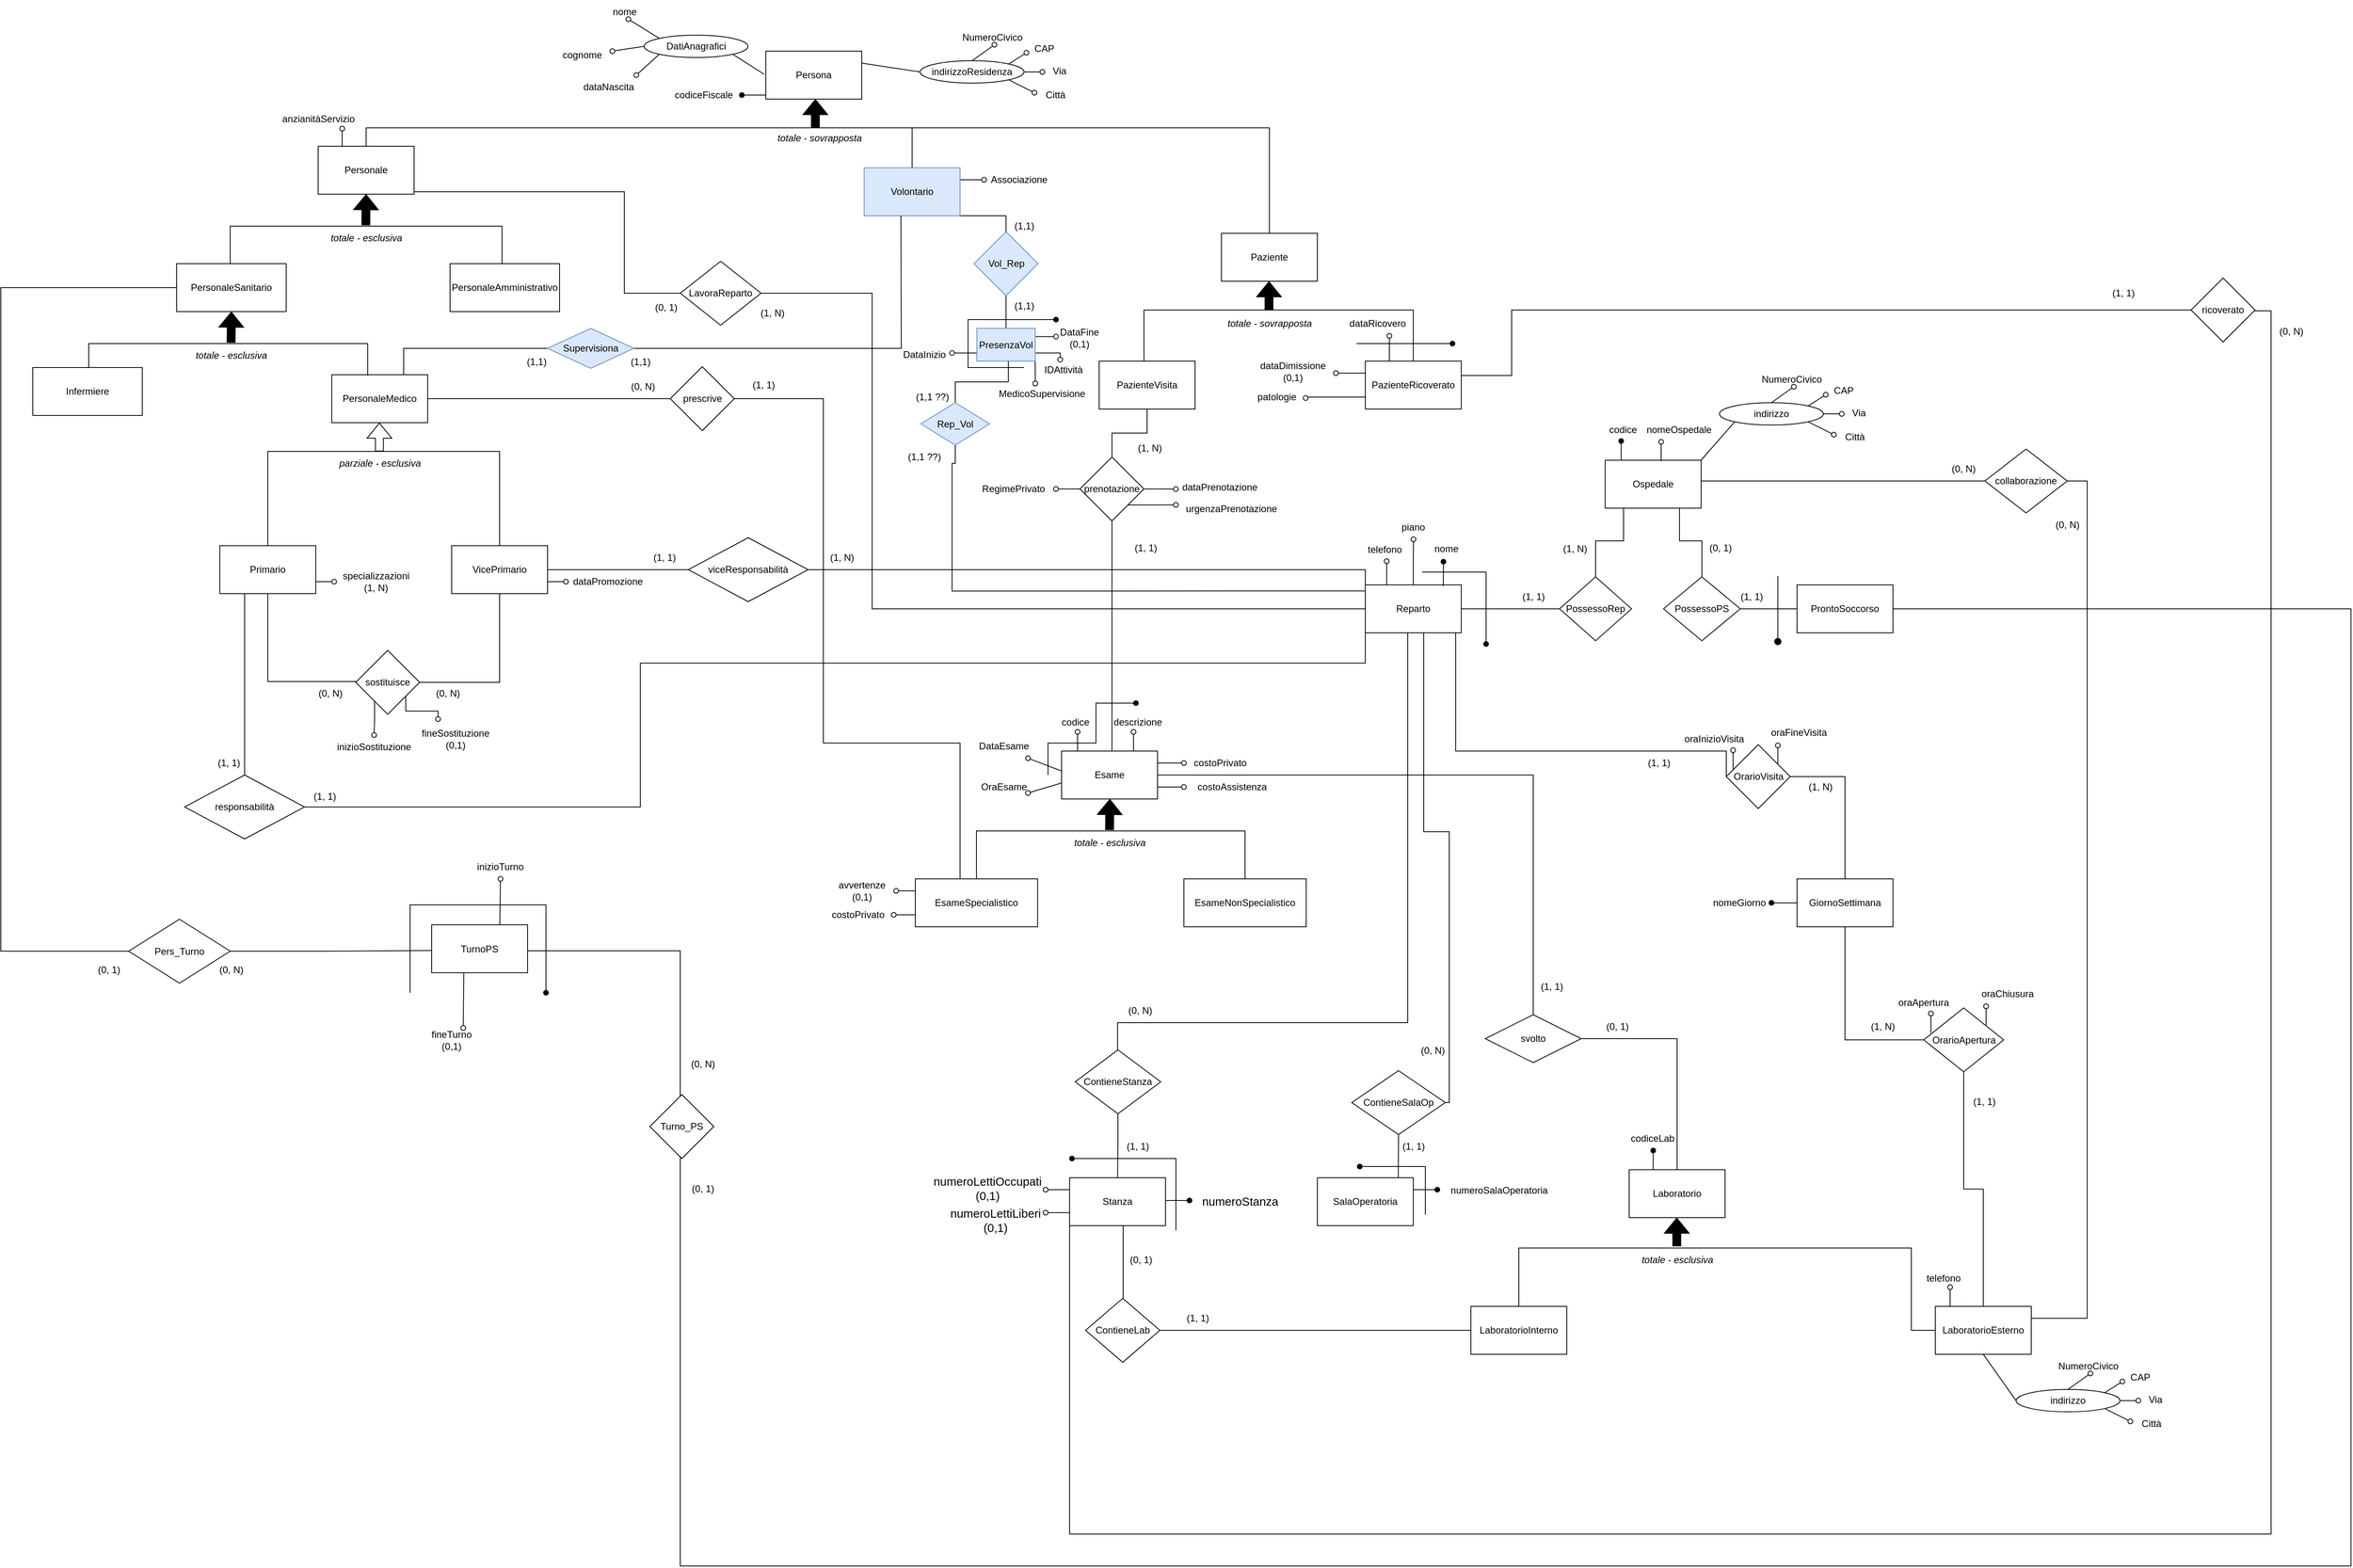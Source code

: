 <mxfile version="24.5.4" type="device">
  <diagram name="Pagina-1" id="_OKkLW-mLLB-qgmjmGHr">
    <mxGraphModel dx="481" dy="278" grid="1" gridSize="10" guides="1" tooltips="1" connect="1" arrows="1" fold="1" page="1" pageScale="1" pageWidth="827" pageHeight="1169" background="none" math="0" shadow="0">
      <root>
        <mxCell id="0" />
        <mxCell id="1" parent="0" />
        <mxCell id="VF1x7tsisbKTvBKclL9h-161" style="edgeStyle=orthogonalEdgeStyle;rounded=0;orthogonalLoop=1;jettySize=auto;html=1;exitX=0;exitY=0.25;exitDx=0;exitDy=0;endArrow=oval;endFill=1;" parent="1" edge="1">
          <mxGeometry relative="1" as="geometry">
            <mxPoint x="1107" y="399.286" as="targetPoint" />
            <mxPoint x="1137" y="399" as="sourcePoint" />
          </mxGeometry>
        </mxCell>
        <mxCell id="VF1x7tsisbKTvBKclL9h-162" value="Persona" style="rounded=0;whiteSpace=wrap;html=1;" parent="1" vertex="1">
          <mxGeometry x="1137" y="344" width="120" height="60" as="geometry" />
        </mxCell>
        <mxCell id="VF1x7tsisbKTvBKclL9h-163" style="edgeStyle=orthogonalEdgeStyle;rounded=0;orthogonalLoop=1;jettySize=auto;html=1;exitX=0.25;exitY=0;exitDx=0;exitDy=0;endArrow=oval;endFill=0;" parent="1" source="VF1x7tsisbKTvBKclL9h-166" edge="1">
          <mxGeometry relative="1" as="geometry">
            <mxPoint x="607.103" y="441" as="targetPoint" />
          </mxGeometry>
        </mxCell>
        <mxCell id="VF1x7tsisbKTvBKclL9h-164" style="edgeStyle=orthogonalEdgeStyle;rounded=0;orthogonalLoop=1;jettySize=auto;html=1;endArrow=none;endFill=0;" parent="1" source="VF1x7tsisbKTvBKclL9h-166" edge="1">
          <mxGeometry relative="1" as="geometry">
            <mxPoint x="1197" y="440" as="targetPoint" />
            <Array as="points">
              <mxPoint x="637" y="440" />
            </Array>
          </mxGeometry>
        </mxCell>
        <mxCell id="VF1x7tsisbKTvBKclL9h-165" style="edgeStyle=orthogonalEdgeStyle;rounded=0;orthogonalLoop=1;jettySize=auto;html=1;entryX=0;entryY=0.5;entryDx=0;entryDy=0;endArrow=none;endFill=0;" parent="1" source="VF1x7tsisbKTvBKclL9h-166" target="VF1x7tsisbKTvBKclL9h-233" edge="1">
          <mxGeometry relative="1" as="geometry">
            <Array as="points">
              <mxPoint x="960" y="520" />
              <mxPoint x="960" y="647" />
            </Array>
          </mxGeometry>
        </mxCell>
        <mxCell id="VF1x7tsisbKTvBKclL9h-166" value="Personale" style="rounded=0;whiteSpace=wrap;html=1;" parent="1" vertex="1">
          <mxGeometry x="577" y="463" width="120" height="60" as="geometry" />
        </mxCell>
        <mxCell id="VF1x7tsisbKTvBKclL9h-167" style="edgeStyle=orthogonalEdgeStyle;rounded=0;orthogonalLoop=1;jettySize=auto;html=1;endArrow=none;endFill=0;" parent="1" source="VF1x7tsisbKTvBKclL9h-168" edge="1">
          <mxGeometry relative="1" as="geometry">
            <mxPoint x="1197.0" y="440" as="targetPoint" />
            <Array as="points">
              <mxPoint x="1767" y="440" />
            </Array>
          </mxGeometry>
        </mxCell>
        <mxCell id="VF1x7tsisbKTvBKclL9h-168" value="Paziente" style="whiteSpace=wrap;html=1;rounded=0;" parent="1" vertex="1">
          <mxGeometry x="1707" y="572" width="120" height="60" as="geometry" />
        </mxCell>
        <mxCell id="VF1x7tsisbKTvBKclL9h-169" style="edgeStyle=orthogonalEdgeStyle;rounded=0;orthogonalLoop=1;jettySize=auto;html=1;endArrow=none;endFill=0;" parent="1" edge="1">
          <mxGeometry relative="1" as="geometry">
            <mxPoint x="640" y="563" as="targetPoint" />
            <Array as="points">
              <mxPoint x="467" y="563" />
            </Array>
            <mxPoint x="467" y="615" as="sourcePoint" />
          </mxGeometry>
        </mxCell>
        <mxCell id="VF1x7tsisbKTvBKclL9h-170" value="&lt;div&gt;PersonaleAmministrativo&lt;/div&gt;" style="whiteSpace=wrap;html=1;rounded=0;" parent="1" vertex="1">
          <mxGeometry x="742" y="610" width="137" height="60" as="geometry" />
        </mxCell>
        <mxCell id="VF1x7tsisbKTvBKclL9h-171" value="" style="edgeStyle=orthogonalEdgeStyle;rounded=0;orthogonalLoop=1;jettySize=auto;html=1;endArrow=none;endFill=0;exitX=0;exitY=0.5;exitDx=0;exitDy=0;entryX=0;entryY=0.5;entryDx=0;entryDy=0;" parent="1" target="VF1x7tsisbKTvBKclL9h-236" edge="1">
          <mxGeometry relative="1" as="geometry">
            <Array as="points">
              <mxPoint x="110" y="640" />
              <mxPoint x="110" y="1480" />
              <mxPoint x="715" y="1480" />
            </Array>
          </mxGeometry>
        </mxCell>
        <mxCell id="VF1x7tsisbKTvBKclL9h-172" style="edgeStyle=orthogonalEdgeStyle;rounded=0;orthogonalLoop=1;jettySize=auto;html=1;endArrow=none;endFill=0;" parent="1" edge="1">
          <mxGeometry relative="1" as="geometry">
            <mxPoint x="640" y="563" as="targetPoint" />
            <Array as="points">
              <mxPoint x="807" y="563" />
            </Array>
            <mxPoint x="807" y="610" as="sourcePoint" />
          </mxGeometry>
        </mxCell>
        <mxCell id="VF1x7tsisbKTvBKclL9h-173" style="edgeStyle=orthogonalEdgeStyle;rounded=0;orthogonalLoop=1;jettySize=auto;html=1;entryX=0;entryY=0.5;entryDx=0;entryDy=0;endArrow=none;endFill=0;" parent="1" source="VF1x7tsisbKTvBKclL9h-174" target="VF1x7tsisbKTvBKclL9h-199" edge="1">
          <mxGeometry relative="1" as="geometry" />
        </mxCell>
        <mxCell id="K0htAQkSeLZsuHt9e9YJ-26" style="edgeStyle=orthogonalEdgeStyle;rounded=0;orthogonalLoop=1;jettySize=auto;html=1;exitX=0.75;exitY=0;exitDx=0;exitDy=0;entryX=0;entryY=0.5;entryDx=0;entryDy=0;endArrow=none;endFill=0;" edge="1" parent="1" source="VF1x7tsisbKTvBKclL9h-174" target="K0htAQkSeLZsuHt9e9YJ-27">
          <mxGeometry relative="1" as="geometry">
            <mxPoint x="880" y="720" as="targetPoint" />
          </mxGeometry>
        </mxCell>
        <mxCell id="VF1x7tsisbKTvBKclL9h-174" value="PersonaleMedico" style="rounded=0;whiteSpace=wrap;html=1;" parent="1" vertex="1">
          <mxGeometry x="594" y="749" width="120" height="60" as="geometry" />
        </mxCell>
        <mxCell id="VF1x7tsisbKTvBKclL9h-175" value="" style="edgeStyle=orthogonalEdgeStyle;rounded=0;orthogonalLoop=1;jettySize=auto;html=1;endArrow=none;endFill=0;" parent="1" source="VF1x7tsisbKTvBKclL9h-178" target="VF1x7tsisbKTvBKclL9h-191" edge="1">
          <mxGeometry relative="1" as="geometry">
            <Array as="points">
              <mxPoint x="514" y="1133" />
            </Array>
          </mxGeometry>
        </mxCell>
        <mxCell id="VF1x7tsisbKTvBKclL9h-176" style="edgeStyle=orthogonalEdgeStyle;rounded=0;orthogonalLoop=1;jettySize=auto;html=1;exitX=1;exitY=0.75;exitDx=0;exitDy=0;endArrow=oval;endFill=0;" parent="1" source="VF1x7tsisbKTvBKclL9h-178" edge="1">
          <mxGeometry relative="1" as="geometry">
            <mxPoint x="597" y="1008" as="targetPoint" />
          </mxGeometry>
        </mxCell>
        <mxCell id="VF1x7tsisbKTvBKclL9h-177" style="edgeStyle=orthogonalEdgeStyle;rounded=0;orthogonalLoop=1;jettySize=auto;html=1;endArrow=none;endFill=0;exitX=0.5;exitY=0;exitDx=0;exitDy=0;" parent="1" source="VF1x7tsisbKTvBKclL9h-178" edge="1">
          <mxGeometry relative="1" as="geometry">
            <mxPoint x="657" y="845" as="targetPoint" />
            <Array as="points">
              <mxPoint x="514" y="845" />
            </Array>
            <mxPoint x="514.048" y="961" as="sourcePoint" />
          </mxGeometry>
        </mxCell>
        <mxCell id="bLDtoBEc3DzZddHmxZoM-23" style="edgeStyle=orthogonalEdgeStyle;rounded=0;orthogonalLoop=1;jettySize=auto;html=1;exitX=0.25;exitY=1;exitDx=0;exitDy=0;entryX=0.5;entryY=0;entryDx=0;entryDy=0;endArrow=none;endFill=0;" parent="1" source="VF1x7tsisbKTvBKclL9h-178" target="jpDQZfpoQcpybGEbhF7t-18" edge="1">
          <mxGeometry relative="1" as="geometry">
            <Array as="points">
              <mxPoint x="485" y="1023" />
            </Array>
          </mxGeometry>
        </mxCell>
        <mxCell id="VF1x7tsisbKTvBKclL9h-178" value="Primario" style="whiteSpace=wrap;html=1;rounded=0;" parent="1" vertex="1">
          <mxGeometry x="454" y="963" width="120" height="60" as="geometry" />
        </mxCell>
        <mxCell id="VF1x7tsisbKTvBKclL9h-179" style="edgeStyle=orthogonalEdgeStyle;rounded=0;orthogonalLoop=1;jettySize=auto;html=1;exitX=1;exitY=0.75;exitDx=0;exitDy=0;endArrow=oval;endFill=0;" parent="1" source="VF1x7tsisbKTvBKclL9h-181" edge="1">
          <mxGeometry relative="1" as="geometry">
            <mxPoint x="887" y="1008" as="targetPoint" />
          </mxGeometry>
        </mxCell>
        <mxCell id="VF1x7tsisbKTvBKclL9h-180" style="edgeStyle=orthogonalEdgeStyle;rounded=0;orthogonalLoop=1;jettySize=auto;html=1;endArrow=none;endFill=0;exitX=0.5;exitY=0;exitDx=0;exitDy=0;" parent="1" source="VF1x7tsisbKTvBKclL9h-181" edge="1">
          <mxGeometry relative="1" as="geometry">
            <mxPoint x="647" y="845" as="targetPoint" />
            <Array as="points">
              <mxPoint x="804" y="845" />
            </Array>
            <mxPoint x="804.048" y="961" as="sourcePoint" />
          </mxGeometry>
        </mxCell>
        <mxCell id="jpDQZfpoQcpybGEbhF7t-20" style="edgeStyle=orthogonalEdgeStyle;rounded=0;orthogonalLoop=1;jettySize=auto;html=1;endArrow=none;endFill=0;" parent="1" source="VF1x7tsisbKTvBKclL9h-181" target="jpDQZfpoQcpybGEbhF7t-19" edge="1">
          <mxGeometry relative="1" as="geometry" />
        </mxCell>
        <mxCell id="VF1x7tsisbKTvBKclL9h-181" value="VicePrimario" style="whiteSpace=wrap;html=1;rounded=0;" parent="1" vertex="1">
          <mxGeometry x="744" y="963" width="120" height="60" as="geometry" />
        </mxCell>
        <mxCell id="VF1x7tsisbKTvBKclL9h-182" value="" style="edgeStyle=orthogonalEdgeStyle;rounded=0;orthogonalLoop=1;jettySize=auto;html=1;endArrow=none;endFill=0;" parent="1" source="VF1x7tsisbKTvBKclL9h-184" target="VF1x7tsisbKTvBKclL9h-193" edge="1">
          <mxGeometry relative="1" as="geometry" />
        </mxCell>
        <mxCell id="VF1x7tsisbKTvBKclL9h-183" style="edgeStyle=orthogonalEdgeStyle;rounded=0;orthogonalLoop=1;jettySize=auto;html=1;endArrow=none;endFill=0;exitX=0.5;exitY=0;exitDx=0;exitDy=0;" parent="1" source="VF1x7tsisbKTvBKclL9h-184" edge="1">
          <mxGeometry relative="1" as="geometry">
            <mxPoint x="1770" y="668" as="targetPoint" />
            <Array as="points">
              <mxPoint x="1610" y="732" />
              <mxPoint x="1610" y="668" />
            </Array>
            <mxPoint x="1587.0" y="730" as="sourcePoint" />
          </mxGeometry>
        </mxCell>
        <mxCell id="VF1x7tsisbKTvBKclL9h-184" value="&lt;div&gt;PazienteVisita&lt;/div&gt;" style="whiteSpace=wrap;html=1;rounded=0;" parent="1" vertex="1">
          <mxGeometry x="1554" y="732" width="120" height="60" as="geometry" />
        </mxCell>
        <mxCell id="VF1x7tsisbKTvBKclL9h-186" style="edgeStyle=orthogonalEdgeStyle;rounded=0;orthogonalLoop=1;jettySize=auto;html=1;exitX=0;exitY=0.25;exitDx=0;exitDy=0;endArrow=oval;endFill=0;entryX=0.993;entryY=0.567;entryDx=0;entryDy=0;entryPerimeter=0;" parent="1" source="VF1x7tsisbKTvBKclL9h-189" target="VF1x7tsisbKTvBKclL9h-251" edge="1">
          <mxGeometry relative="1" as="geometry">
            <mxPoint x="1747" y="744.786" as="targetPoint" />
            <mxPoint x="1717" y="744.5" as="sourcePoint" />
          </mxGeometry>
        </mxCell>
        <mxCell id="VF1x7tsisbKTvBKclL9h-188" style="edgeStyle=orthogonalEdgeStyle;rounded=0;orthogonalLoop=1;jettySize=auto;html=1;endArrow=none;endFill=0;exitX=0.5;exitY=0;exitDx=0;exitDy=0;" parent="1" source="VF1x7tsisbKTvBKclL9h-189" edge="1">
          <mxGeometry relative="1" as="geometry">
            <mxPoint x="1750" y="668" as="targetPoint" />
            <Array as="points">
              <mxPoint x="1947" y="668" />
            </Array>
            <mxPoint x="1947.0" y="730" as="sourcePoint" />
          </mxGeometry>
        </mxCell>
        <mxCell id="bLDtoBEc3DzZddHmxZoM-10" style="edgeStyle=orthogonalEdgeStyle;rounded=0;orthogonalLoop=1;jettySize=auto;html=1;exitX=0.75;exitY=0;exitDx=0;exitDy=0;entryX=0;entryY=0.5;entryDx=0;entryDy=0;endArrow=none;endFill=0;" parent="1" source="VF1x7tsisbKTvBKclL9h-189" edge="1">
          <mxGeometry relative="1" as="geometry">
            <mxPoint x="1977" y="730" as="sourcePoint" />
            <mxPoint x="2920.0" y="667" as="targetPoint" />
            <Array as="points">
              <mxPoint x="1977" y="750" />
              <mxPoint x="2070" y="750" />
              <mxPoint x="2070" y="668" />
              <mxPoint x="2920" y="668" />
            </Array>
          </mxGeometry>
        </mxCell>
        <mxCell id="VF1x7tsisbKTvBKclL9h-189" value="PazienteRicoverato" style="whiteSpace=wrap;html=1;rounded=0;" parent="1" vertex="1">
          <mxGeometry x="1887" y="732" width="120" height="60" as="geometry" />
        </mxCell>
        <mxCell id="VF1x7tsisbKTvBKclL9h-190" style="edgeStyle=orthogonalEdgeStyle;rounded=0;orthogonalLoop=1;jettySize=auto;html=1;endArrow=none;endFill=0;" parent="1" source="VF1x7tsisbKTvBKclL9h-191" target="VF1x7tsisbKTvBKclL9h-181" edge="1">
          <mxGeometry relative="1" as="geometry" />
        </mxCell>
        <mxCell id="VF1x7tsisbKTvBKclL9h-191" value="sostituisce" style="rhombus;whiteSpace=wrap;html=1;rounded=0;" parent="1" vertex="1">
          <mxGeometry x="624" y="1094" width="80" height="80" as="geometry" />
        </mxCell>
        <mxCell id="Je9omFcnxlTW0ohOOAAQ-1" style="edgeStyle=orthogonalEdgeStyle;rounded=0;orthogonalLoop=1;jettySize=auto;html=1;entryX=0.5;entryY=0;entryDx=0;entryDy=0;endArrow=none;endFill=0;" parent="1" source="VF1x7tsisbKTvBKclL9h-193" target="VF1x7tsisbKTvBKclL9h-198" edge="1">
          <mxGeometry relative="1" as="geometry">
            <Array as="points">
              <mxPoint x="1570" y="1230" />
              <mxPoint x="1567" y="1230" />
            </Array>
          </mxGeometry>
        </mxCell>
        <mxCell id="bLDtoBEc3DzZddHmxZoM-16" style="edgeStyle=orthogonalEdgeStyle;rounded=0;orthogonalLoop=1;jettySize=auto;html=1;exitX=1;exitY=0.5;exitDx=0;exitDy=0;endArrow=oval;endFill=0;" parent="1" source="VF1x7tsisbKTvBKclL9h-193" edge="1">
          <mxGeometry relative="1" as="geometry">
            <mxPoint x="1650" y="892.182" as="targetPoint" />
          </mxGeometry>
        </mxCell>
        <mxCell id="bLDtoBEc3DzZddHmxZoM-19" style="edgeStyle=orthogonalEdgeStyle;rounded=0;orthogonalLoop=1;jettySize=auto;html=1;exitX=1;exitY=1;exitDx=0;exitDy=0;endArrow=oval;endFill=0;" parent="1" source="VF1x7tsisbKTvBKclL9h-193" edge="1">
          <mxGeometry relative="1" as="geometry">
            <mxPoint x="1650.0" y="911.87" as="targetPoint" />
          </mxGeometry>
        </mxCell>
        <mxCell id="u38QQ2XhlgdJdXgunirn-5" style="edgeStyle=orthogonalEdgeStyle;rounded=0;orthogonalLoop=1;jettySize=auto;html=1;exitX=0;exitY=0.5;exitDx=0;exitDy=0;endArrow=oval;endFill=0;" parent="1" source="VF1x7tsisbKTvBKclL9h-193" edge="1">
          <mxGeometry relative="1" as="geometry">
            <mxPoint x="1500" y="892" as="targetPoint" />
          </mxGeometry>
        </mxCell>
        <mxCell id="VF1x7tsisbKTvBKclL9h-193" value="prenotazione" style="rhombus;whiteSpace=wrap;html=1;rounded=0;" parent="1" vertex="1">
          <mxGeometry x="1530" y="852" width="80" height="80" as="geometry" />
        </mxCell>
        <mxCell id="VF1x7tsisbKTvBKclL9h-194" value="" style="edgeStyle=orthogonalEdgeStyle;rounded=0;orthogonalLoop=1;jettySize=auto;html=1;endArrow=none;endFill=0;exitX=0.25;exitY=0;exitDx=0;exitDy=0;" parent="1" source="Je9omFcnxlTW0ohOOAAQ-2" target="VF1x7tsisbKTvBKclL9h-199" edge="1">
          <mxGeometry relative="1" as="geometry">
            <mxPoint x="1370" y="1320" as="sourcePoint" />
            <Array as="points">
              <mxPoint x="1380" y="1380" />
              <mxPoint x="1380" y="1210" />
              <mxPoint x="1209" y="1210" />
            </Array>
          </mxGeometry>
        </mxCell>
        <mxCell id="VF1x7tsisbKTvBKclL9h-195" style="edgeStyle=orthogonalEdgeStyle;rounded=0;orthogonalLoop=1;jettySize=auto;html=1;exitX=0.75;exitY=0;exitDx=0;exitDy=0;endArrow=oval;endFill=0;" parent="1" source="VF1x7tsisbKTvBKclL9h-198" edge="1">
          <mxGeometry relative="1" as="geometry">
            <mxPoint x="1597" y="1196" as="targetPoint" />
          </mxGeometry>
        </mxCell>
        <mxCell id="Je9omFcnxlTW0ohOOAAQ-5" style="edgeStyle=orthogonalEdgeStyle;rounded=0;orthogonalLoop=1;jettySize=auto;html=1;endArrow=none;endFill=0;" parent="1" source="VF1x7tsisbKTvBKclL9h-198" target="0APcEdzMZ2uMJcyz4A2P-8" edge="1">
          <mxGeometry relative="1" as="geometry" />
        </mxCell>
        <mxCell id="u38QQ2XhlgdJdXgunirn-1" style="edgeStyle=orthogonalEdgeStyle;rounded=0;orthogonalLoop=1;jettySize=auto;html=1;exitX=1;exitY=0.25;exitDx=0;exitDy=0;endArrow=oval;endFill=0;" parent="1" source="VF1x7tsisbKTvBKclL9h-198" edge="1">
          <mxGeometry relative="1" as="geometry">
            <mxPoint x="1660" y="1235" as="targetPoint" />
          </mxGeometry>
        </mxCell>
        <mxCell id="u38QQ2XhlgdJdXgunirn-3" style="edgeStyle=orthogonalEdgeStyle;rounded=0;orthogonalLoop=1;jettySize=auto;html=1;exitX=1;exitY=0.75;exitDx=0;exitDy=0;endArrow=oval;endFill=0;" parent="1" source="VF1x7tsisbKTvBKclL9h-198" edge="1">
          <mxGeometry relative="1" as="geometry">
            <mxPoint x="1660" y="1265" as="targetPoint" />
          </mxGeometry>
        </mxCell>
        <mxCell id="VF1x7tsisbKTvBKclL9h-198" value="Esame" style="whiteSpace=wrap;html=1;rounded=0;" parent="1" vertex="1">
          <mxGeometry x="1507" y="1220" width="120" height="60" as="geometry" />
        </mxCell>
        <mxCell id="VF1x7tsisbKTvBKclL9h-199" value="prescrive" style="rhombus;whiteSpace=wrap;html=1;rounded=0;" parent="1" vertex="1">
          <mxGeometry x="1017.5" y="739" width="80" height="80" as="geometry" />
        </mxCell>
        <mxCell id="VF1x7tsisbKTvBKclL9h-202" value="" style="edgeStyle=orthogonalEdgeStyle;rounded=0;orthogonalLoop=1;jettySize=auto;html=1;endArrow=none;endFill=0;" parent="1" source="VF1x7tsisbKTvBKclL9h-205" target="VF1x7tsisbKTvBKclL9h-208" edge="1">
          <mxGeometry relative="1" as="geometry">
            <Array as="points">
              <mxPoint x="1940" y="1560" />
              <mxPoint x="1577" y="1560" />
            </Array>
          </mxGeometry>
        </mxCell>
        <mxCell id="VF1x7tsisbKTvBKclL9h-203" value="" style="edgeStyle=orthogonalEdgeStyle;rounded=0;orthogonalLoop=1;jettySize=auto;html=1;endArrow=none;endFill=0;" parent="1" source="VF1x7tsisbKTvBKclL9h-205" target="VF1x7tsisbKTvBKclL9h-215" edge="1">
          <mxGeometry relative="1" as="geometry" />
        </mxCell>
        <mxCell id="Je9omFcnxlTW0ohOOAAQ-17" style="edgeStyle=orthogonalEdgeStyle;rounded=0;orthogonalLoop=1;jettySize=auto;html=1;endArrow=none;endFill=0;" parent="1" source="VF1x7tsisbKTvBKclL9h-205" target="Je9omFcnxlTW0ohOOAAQ-16" edge="1">
          <mxGeometry relative="1" as="geometry">
            <Array as="points">
              <mxPoint x="1960" y="1321" />
              <mxPoint x="1992" y="1321" />
              <mxPoint x="1992" y="1660" />
            </Array>
          </mxGeometry>
        </mxCell>
        <mxCell id="bLDtoBEc3DzZddHmxZoM-8" style="edgeStyle=orthogonalEdgeStyle;rounded=0;orthogonalLoop=1;jettySize=auto;html=1;exitX=0.75;exitY=1;exitDx=0;exitDy=0;entryX=0;entryY=0.5;entryDx=0;entryDy=0;endArrow=none;endFill=0;" parent="1" source="VF1x7tsisbKTvBKclL9h-205" target="jpDQZfpoQcpybGEbhF7t-1" edge="1">
          <mxGeometry relative="1" as="geometry">
            <mxPoint x="1976.632" y="1210" as="targetPoint" />
            <Array as="points">
              <mxPoint x="2000" y="1072" />
              <mxPoint x="2000" y="1220" />
              <mxPoint x="2339" y="1220" />
            </Array>
          </mxGeometry>
        </mxCell>
        <mxCell id="bLDtoBEc3DzZddHmxZoM-26" style="edgeStyle=orthogonalEdgeStyle;rounded=0;orthogonalLoop=1;jettySize=auto;html=1;exitX=0.5;exitY=0;exitDx=0;exitDy=0;endArrow=oval;endFill=0;" parent="1" source="VF1x7tsisbKTvBKclL9h-205" target="bLDtoBEc3DzZddHmxZoM-27" edge="1">
          <mxGeometry relative="1" as="geometry">
            <mxPoint x="1947.172" y="940" as="targetPoint" />
          </mxGeometry>
        </mxCell>
        <mxCell id="VF1x7tsisbKTvBKclL9h-205" value="Reparto" style="whiteSpace=wrap;html=1;rounded=0;" parent="1" vertex="1">
          <mxGeometry x="1887" y="1012" width="120" height="60" as="geometry" />
        </mxCell>
        <mxCell id="VF1x7tsisbKTvBKclL9h-206" value="" style="edgeStyle=orthogonalEdgeStyle;rounded=0;orthogonalLoop=1;jettySize=auto;html=1;endArrow=none;endFill=0;" parent="1" source="VF1x7tsisbKTvBKclL9h-208" target="VF1x7tsisbKTvBKclL9h-211" edge="1">
          <mxGeometry relative="1" as="geometry" />
        </mxCell>
        <mxCell id="VF1x7tsisbKTvBKclL9h-207" value="" style="edgeStyle=orthogonalEdgeStyle;rounded=0;orthogonalLoop=1;jettySize=auto;html=1;endArrow=none;endFill=0;exitX=0.5;exitY=1;exitDx=0;exitDy=0;entryX=0.843;entryY=0;entryDx=0;entryDy=0;entryPerimeter=0;" parent="1" source="Je9omFcnxlTW0ohOOAAQ-16" target="VF1x7tsisbKTvBKclL9h-213" edge="1">
          <mxGeometry relative="1" as="geometry">
            <mxPoint x="1929" y="1701" as="sourcePoint" />
            <mxPoint x="1929.25" y="1755" as="targetPoint" />
            <Array as="points">
              <mxPoint x="1928" y="1701" />
            </Array>
          </mxGeometry>
        </mxCell>
        <mxCell id="VF1x7tsisbKTvBKclL9h-208" value="ContieneStanza" style="rhombus;whiteSpace=wrap;html=1;rounded=0;" parent="1" vertex="1">
          <mxGeometry x="1524" y="1594" width="107" height="80" as="geometry" />
        </mxCell>
        <mxCell id="VF1x7tsisbKTvBKclL9h-209" value="" style="edgeStyle=orthogonalEdgeStyle;rounded=0;orthogonalLoop=1;jettySize=auto;html=1;endArrow=none;endFill=0;" parent="1" source="VF1x7tsisbKTvBKclL9h-211" target="VF1x7tsisbKTvBKclL9h-226" edge="1">
          <mxGeometry relative="1" as="geometry">
            <Array as="points">
              <mxPoint x="1584" y="1850" />
              <mxPoint x="1584" y="1850" />
            </Array>
          </mxGeometry>
        </mxCell>
        <mxCell id="VF1x7tsisbKTvBKclL9h-211" value="Stanza" style="whiteSpace=wrap;html=1;rounded=0;" parent="1" vertex="1">
          <mxGeometry x="1517" y="1754" width="120" height="60" as="geometry" />
        </mxCell>
        <mxCell id="VF1x7tsisbKTvBKclL9h-212" style="edgeStyle=orthogonalEdgeStyle;rounded=0;orthogonalLoop=1;jettySize=auto;html=1;exitX=1;exitY=0.25;exitDx=0;exitDy=0;endArrow=oval;endFill=1;" parent="1" source="VF1x7tsisbKTvBKclL9h-213" edge="1">
          <mxGeometry relative="1" as="geometry">
            <mxPoint x="1977" y="1768.923" as="targetPoint" />
          </mxGeometry>
        </mxCell>
        <mxCell id="VF1x7tsisbKTvBKclL9h-213" value="SalaOperatoria" style="whiteSpace=wrap;html=1;rounded=0;" parent="1" vertex="1">
          <mxGeometry x="1827" y="1754" width="120" height="60" as="geometry" />
        </mxCell>
        <mxCell id="VF1x7tsisbKTvBKclL9h-214" value="" style="edgeStyle=orthogonalEdgeStyle;rounded=0;orthogonalLoop=1;jettySize=auto;html=1;endArrow=none;endFill=0;" parent="1" source="0APcEdzMZ2uMJcyz4A2P-21" target="VF1x7tsisbKTvBKclL9h-231" edge="1">
          <mxGeometry relative="1" as="geometry" />
        </mxCell>
        <mxCell id="VF1x7tsisbKTvBKclL9h-215" value="PossessoRep" style="rhombus;whiteSpace=wrap;html=1;rounded=0;" parent="1" vertex="1">
          <mxGeometry x="2130" y="1002" width="90" height="80" as="geometry" />
        </mxCell>
        <mxCell id="VF1x7tsisbKTvBKclL9h-216" style="edgeStyle=orthogonalEdgeStyle;rounded=0;orthogonalLoop=1;jettySize=auto;html=1;entryX=0.5;entryY=0;entryDx=0;entryDy=0;endArrow=none;endFill=0;" parent="1" target="VF1x7tsisbKTvBKclL9h-215" edge="1">
          <mxGeometry relative="1" as="geometry">
            <mxPoint x="2210" y="920" as="sourcePoint" />
            <mxPoint x="2183" y="1002" as="targetPoint" />
            <Array as="points">
              <mxPoint x="2210" y="912" />
              <mxPoint x="2210" y="957" />
              <mxPoint x="2175" y="957" />
            </Array>
          </mxGeometry>
        </mxCell>
        <mxCell id="VF1x7tsisbKTvBKclL9h-217" value="" style="edgeStyle=orthogonalEdgeStyle;rounded=0;orthogonalLoop=1;jettySize=auto;html=1;endArrow=none;endFill=0;" parent="1" source="VF1x7tsisbKTvBKclL9h-219" target="VF1x7tsisbKTvBKclL9h-221" edge="1">
          <mxGeometry relative="1" as="geometry">
            <Array as="points">
              <mxPoint x="2440" y="882" />
              <mxPoint x="2440" y="882" />
            </Array>
          </mxGeometry>
        </mxCell>
        <mxCell id="0APcEdzMZ2uMJcyz4A2P-23" style="edgeStyle=orthogonalEdgeStyle;rounded=0;orthogonalLoop=1;jettySize=auto;html=1;exitX=0.75;exitY=1;exitDx=0;exitDy=0;entryX=0.5;entryY=0;entryDx=0;entryDy=0;endArrow=none;endFill=0;" parent="1" source="VF1x7tsisbKTvBKclL9h-219" target="0APcEdzMZ2uMJcyz4A2P-21" edge="1">
          <mxGeometry relative="1" as="geometry">
            <Array as="points">
              <mxPoint x="2277" y="912" />
              <mxPoint x="2280" y="912" />
              <mxPoint x="2280" y="957" />
              <mxPoint x="2308" y="957" />
            </Array>
          </mxGeometry>
        </mxCell>
        <mxCell id="VF1x7tsisbKTvBKclL9h-219" value="Ospedale" style="rounded=0;whiteSpace=wrap;html=1;" parent="1" vertex="1">
          <mxGeometry x="2187" y="856" width="120" height="60" as="geometry" />
        </mxCell>
        <mxCell id="VF1x7tsisbKTvBKclL9h-220" value="" style="edgeStyle=orthogonalEdgeStyle;rounded=0;orthogonalLoop=1;jettySize=auto;html=1;endArrow=none;endFill=0;entryX=1;entryY=0.25;entryDx=0;entryDy=0;" parent="1" source="VF1x7tsisbKTvBKclL9h-221" target="VF1x7tsisbKTvBKclL9h-224" edge="1">
          <mxGeometry relative="1" as="geometry">
            <mxPoint x="2537" y="882" as="sourcePoint" />
            <mxPoint x="2704" y="1593.03" as="targetPoint" />
            <Array as="points">
              <mxPoint x="2790" y="882" />
              <mxPoint x="2790" y="1930" />
            </Array>
          </mxGeometry>
        </mxCell>
        <mxCell id="VF1x7tsisbKTvBKclL9h-223" style="edgeStyle=orthogonalEdgeStyle;rounded=0;orthogonalLoop=1;jettySize=auto;html=1;endArrow=none;endFill=0;" parent="1" source="VF1x7tsisbKTvBKclL9h-224" edge="1">
          <mxGeometry relative="1" as="geometry">
            <mxPoint x="2280" y="1842" as="targetPoint" />
            <Array as="points">
              <mxPoint x="2570" y="1945" />
              <mxPoint x="2570" y="1842" />
            </Array>
          </mxGeometry>
        </mxCell>
        <mxCell id="jpDQZfpoQcpybGEbhF7t-11" style="edgeStyle=orthogonalEdgeStyle;rounded=0;orthogonalLoop=1;jettySize=auto;html=1;entryX=0.5;entryY=1;entryDx=0;entryDy=0;endArrow=none;endFill=0;" parent="1" source="VF1x7tsisbKTvBKclL9h-224" target="jpDQZfpoQcpybGEbhF7t-6" edge="1">
          <mxGeometry relative="1" as="geometry" />
        </mxCell>
        <mxCell id="VF1x7tsisbKTvBKclL9h-224" value="LaboratorioEsterno" style="whiteSpace=wrap;html=1;rounded=0;" parent="1" vertex="1">
          <mxGeometry x="2600" y="1915.03" width="120" height="60" as="geometry" />
        </mxCell>
        <mxCell id="VF1x7tsisbKTvBKclL9h-225" value="" style="edgeStyle=orthogonalEdgeStyle;rounded=0;orthogonalLoop=1;jettySize=auto;html=1;endArrow=none;endFill=0;" parent="1" source="VF1x7tsisbKTvBKclL9h-226" target="VF1x7tsisbKTvBKclL9h-229" edge="1">
          <mxGeometry relative="1" as="geometry">
            <Array as="points">
              <mxPoint x="1720" y="1945" />
              <mxPoint x="1720" y="1945" />
            </Array>
          </mxGeometry>
        </mxCell>
        <mxCell id="VF1x7tsisbKTvBKclL9h-226" value="ContieneLab" style="rhombus;whiteSpace=wrap;html=1;rounded=0;" parent="1" vertex="1">
          <mxGeometry x="1537" y="1905.03" width="93" height="80" as="geometry" />
        </mxCell>
        <mxCell id="VF1x7tsisbKTvBKclL9h-229" value="LaboratorioInterno" style="whiteSpace=wrap;html=1;rounded=0;" parent="1" vertex="1">
          <mxGeometry x="2019" y="1915.03" width="120" height="60" as="geometry" />
        </mxCell>
        <mxCell id="ov3w4L62J1m3r_jPTq5H-1" style="edgeStyle=orthogonalEdgeStyle;rounded=0;orthogonalLoop=1;jettySize=auto;html=1;endArrow=none;endFill=0;" parent="1" source="VF1x7tsisbKTvBKclL9h-229" edge="1">
          <mxGeometry relative="1" as="geometry">
            <mxPoint x="2340" y="1842" as="targetPoint" />
            <Array as="points">
              <mxPoint x="2079" y="1842" />
              <mxPoint x="2270" y="1842" />
            </Array>
          </mxGeometry>
        </mxCell>
        <mxCell id="VF1x7tsisbKTvBKclL9h-231" value="ProntoSoccorso" style="whiteSpace=wrap;html=1;rounded=0;" parent="1" vertex="1">
          <mxGeometry x="2427" y="1012" width="120" height="60" as="geometry" />
        </mxCell>
        <mxCell id="VF1x7tsisbKTvBKclL9h-232" style="edgeStyle=orthogonalEdgeStyle;rounded=0;orthogonalLoop=1;jettySize=auto;html=1;entryX=0;entryY=0.5;entryDx=0;entryDy=0;endArrow=none;endFill=0;" parent="1" source="VF1x7tsisbKTvBKclL9h-233" target="VF1x7tsisbKTvBKclL9h-205" edge="1">
          <mxGeometry relative="1" as="geometry">
            <Array as="points">
              <mxPoint x="1270" y="647" />
              <mxPoint x="1270" y="1042" />
            </Array>
          </mxGeometry>
        </mxCell>
        <mxCell id="VF1x7tsisbKTvBKclL9h-233" value="LavoraReparto" style="rhombus;whiteSpace=wrap;html=1;rounded=0;" parent="1" vertex="1">
          <mxGeometry x="1030" y="607" width="101" height="80" as="geometry" />
        </mxCell>
        <mxCell id="VF1x7tsisbKTvBKclL9h-234" style="edgeStyle=orthogonalEdgeStyle;rounded=0;orthogonalLoop=1;jettySize=auto;html=1;entryX=1;entryY=0.5;entryDx=0;entryDy=0;endArrow=none;endFill=0;" parent="1" source="rGvSgoze7hu8C_7yOZYc-1" target="VF1x7tsisbKTvBKclL9h-231" edge="1">
          <mxGeometry relative="1" as="geometry">
            <Array as="points">
              <mxPoint x="1030" y="1470" />
              <mxPoint x="1030" y="2240" />
              <mxPoint x="3120" y="2240" />
              <mxPoint x="3120" y="1042" />
            </Array>
          </mxGeometry>
        </mxCell>
        <mxCell id="VF1x7tsisbKTvBKclL9h-236" value="Pers_Turno" style="rhombus;whiteSpace=wrap;html=1;rounded=0;" parent="1" vertex="1">
          <mxGeometry x="340" y="1430.5" width="127" height="80" as="geometry" />
        </mxCell>
        <mxCell id="VF1x7tsisbKTvBKclL9h-237" style="edgeStyle=orthogonalEdgeStyle;rounded=0;orthogonalLoop=1;jettySize=auto;html=1;exitX=0.25;exitY=0;exitDx=0;exitDy=0;endArrow=oval;endFill=1;" parent="1" source="VF1x7tsisbKTvBKclL9h-238" edge="1">
          <mxGeometry relative="1" as="geometry">
            <mxPoint x="2247.103" y="1720" as="targetPoint" />
          </mxGeometry>
        </mxCell>
        <mxCell id="VF1x7tsisbKTvBKclL9h-238" value="Laboratorio" style="whiteSpace=wrap;html=1;rounded=0;" parent="1" vertex="1">
          <mxGeometry x="2217" y="1744" width="120" height="60" as="geometry" />
        </mxCell>
        <mxCell id="VF1x7tsisbKTvBKclL9h-239" value="codiceFiscale" style="text;html=1;align=center;verticalAlign=middle;resizable=0;points=[];autosize=1;strokeColor=none;fillColor=none;" parent="1" vertex="1">
          <mxGeometry x="1009" y="384" width="100" height="30" as="geometry" />
        </mxCell>
        <mxCell id="VF1x7tsisbKTvBKclL9h-244" value="anzianitàServizio" style="text;html=1;align=center;verticalAlign=middle;resizable=0;points=[];autosize=1;strokeColor=none;fillColor=none;" parent="1" vertex="1">
          <mxGeometry x="522" y="414" width="110" height="30" as="geometry" />
        </mxCell>
        <mxCell id="VF1x7tsisbKTvBKclL9h-245" value="specializzazioni&lt;div&gt;(1, N)&lt;/div&gt;" style="text;html=1;align=center;verticalAlign=middle;resizable=0;points=[];autosize=1;strokeColor=none;fillColor=none;" parent="1" vertex="1">
          <mxGeometry x="594" y="988" width="110" height="40" as="geometry" />
        </mxCell>
        <mxCell id="VF1x7tsisbKTvBKclL9h-246" value="dataPromozione" style="text;html=1;align=center;verticalAlign=middle;resizable=0;points=[];autosize=1;strokeColor=none;fillColor=none;" parent="1" vertex="1">
          <mxGeometry x="884" y="993" width="110" height="30" as="geometry" />
        </mxCell>
        <mxCell id="VF1x7tsisbKTvBKclL9h-249" value="dataRicovero" style="text;html=1;align=center;verticalAlign=middle;resizable=0;points=[];autosize=1;strokeColor=none;fillColor=none;" parent="1" vertex="1">
          <mxGeometry x="1857" y="670" width="90" height="30" as="geometry" />
        </mxCell>
        <mxCell id="VF1x7tsisbKTvBKclL9h-251" value="dataDimissione&lt;div&gt;(0,1)&lt;/div&gt;" style="text;html=1;align=center;verticalAlign=middle;resizable=0;points=[];autosize=1;strokeColor=none;fillColor=none;" parent="1" vertex="1">
          <mxGeometry x="1741" y="724.5" width="110" height="40" as="geometry" />
        </mxCell>
        <mxCell id="VF1x7tsisbKTvBKclL9h-255" value="patologie" style="text;html=1;align=center;verticalAlign=middle;resizable=0;points=[];autosize=1;strokeColor=none;fillColor=none;" parent="1" vertex="1">
          <mxGeometry x="1741" y="762" width="70" height="30" as="geometry" />
        </mxCell>
        <mxCell id="VF1x7tsisbKTvBKclL9h-256" style="edgeStyle=orthogonalEdgeStyle;rounded=0;orthogonalLoop=1;jettySize=auto;html=1;exitX=0;exitY=0.75;exitDx=0;exitDy=0;endArrow=oval;endFill=0;entryX=1.018;entryY=0.539;entryDx=0;entryDy=0;entryPerimeter=0;" parent="1" source="VF1x7tsisbKTvBKclL9h-189" target="VF1x7tsisbKTvBKclL9h-255" edge="1">
          <mxGeometry relative="1" as="geometry">
            <mxPoint x="1747" y="780.786" as="targetPoint" />
            <mxPoint x="1717" y="780.5" as="sourcePoint" />
            <Array as="points">
              <mxPoint x="1815" y="777" />
            </Array>
          </mxGeometry>
        </mxCell>
        <mxCell id="VF1x7tsisbKTvBKclL9h-257" value="codice" style="text;html=1;align=center;verticalAlign=middle;resizable=0;points=[];autosize=1;strokeColor=none;fillColor=none;" parent="1" vertex="1">
          <mxGeometry x="1494" y="1169" width="60" height="30" as="geometry" />
        </mxCell>
        <mxCell id="VF1x7tsisbKTvBKclL9h-258" value="costoPrivato" style="text;html=1;align=center;verticalAlign=middle;resizable=0;points=[];autosize=1;strokeColor=none;fillColor=none;" parent="1" vertex="1">
          <mxGeometry x="1207" y="1410" width="90" height="30" as="geometry" />
        </mxCell>
        <mxCell id="VF1x7tsisbKTvBKclL9h-262" style="edgeStyle=orthogonalEdgeStyle;rounded=0;orthogonalLoop=1;jettySize=auto;html=1;exitX=0.75;exitY=0;exitDx=0;exitDy=0;endArrow=oval;endFill=0;" parent="1" edge="1">
          <mxGeometry relative="1" as="geometry">
            <mxPoint x="1527" y="1196" as="targetPoint" />
            <mxPoint x="1527" y="1220" as="sourcePoint" />
          </mxGeometry>
        </mxCell>
        <mxCell id="VF1x7tsisbKTvBKclL9h-264" value="avvertenze&lt;div&gt;(0,1)&lt;/div&gt;" style="text;html=1;align=center;verticalAlign=middle;resizable=0;points=[];autosize=1;strokeColor=none;fillColor=none;" parent="1" vertex="1">
          <mxGeometry x="1217" y="1375" width="80" height="40" as="geometry" />
        </mxCell>
        <mxCell id="VF1x7tsisbKTvBKclL9h-267" value="nome" style="text;html=1;align=center;verticalAlign=middle;resizable=0;points=[];autosize=1;strokeColor=none;fillColor=none;" parent="1" vertex="1">
          <mxGeometry x="1963" y="952" width="50" height="30" as="geometry" />
        </mxCell>
        <mxCell id="VF1x7tsisbKTvBKclL9h-269" value="telefono" style="text;html=1;align=center;verticalAlign=middle;resizable=0;points=[];autosize=1;strokeColor=none;fillColor=none;" parent="1" vertex="1">
          <mxGeometry x="1876" y="953" width="70" height="30" as="geometry" />
        </mxCell>
        <mxCell id="VF1x7tsisbKTvBKclL9h-271" value="codice" style="text;html=1;align=center;verticalAlign=middle;resizable=0;points=[];autosize=1;strokeColor=none;fillColor=none;" parent="1" vertex="1">
          <mxGeometry x="2179" y="803" width="60" height="30" as="geometry" />
        </mxCell>
        <mxCell id="VF1x7tsisbKTvBKclL9h-272" style="edgeStyle=orthogonalEdgeStyle;rounded=0;orthogonalLoop=1;jettySize=auto;html=1;exitX=0.75;exitY=0;exitDx=0;exitDy=0;endArrow=oval;endFill=1;" parent="1" edge="1">
          <mxGeometry relative="1" as="geometry">
            <mxPoint x="2207" y="832" as="targetPoint" />
            <mxPoint x="2207" y="856" as="sourcePoint" />
          </mxGeometry>
        </mxCell>
        <mxCell id="VF1x7tsisbKTvBKclL9h-273" style="edgeStyle=orthogonalEdgeStyle;rounded=0;orthogonalLoop=1;jettySize=auto;html=1;exitX=0.75;exitY=0;exitDx=0;exitDy=0;endArrow=oval;endFill=0;" parent="1" edge="1">
          <mxGeometry relative="1" as="geometry">
            <mxPoint x="2257" y="833" as="targetPoint" />
            <mxPoint x="2257" y="857" as="sourcePoint" />
          </mxGeometry>
        </mxCell>
        <mxCell id="VF1x7tsisbKTvBKclL9h-274" value="nomeOspedale" style="text;html=1;align=center;verticalAlign=middle;resizable=0;points=[];autosize=1;strokeColor=none;fillColor=none;" parent="1" vertex="1">
          <mxGeometry x="2229" y="803" width="100" height="30" as="geometry" />
        </mxCell>
        <mxCell id="VF1x7tsisbKTvBKclL9h-282" value="&lt;span id=&quot;docs-internal-guid-da0a57be-7fff-c521-daa0-9854f9c16eef&quot;&gt;&lt;span style=&quot;font-size: 11pt; font-family: Arial, sans-serif; background-color: transparent; font-variant-numeric: normal; font-variant-east-asian: normal; font-variant-alternates: normal; font-variant-position: normal; vertical-align: baseline; white-space: pre-wrap;&quot;&gt;numeroStanza&lt;/span&gt;&lt;/span&gt;" style="text;html=1;align=center;verticalAlign=middle;resizable=0;points=[];autosize=1;strokeColor=none;fillColor=none;" parent="1" vertex="1">
          <mxGeometry x="1670" y="1769" width="120" height="30" as="geometry" />
        </mxCell>
        <mxCell id="VF1x7tsisbKTvBKclL9h-283" style="edgeStyle=orthogonalEdgeStyle;rounded=0;orthogonalLoop=1;jettySize=auto;html=1;exitX=1;exitY=0.25;exitDx=0;exitDy=0;endArrow=oval;endFill=1;" parent="1" edge="1">
          <mxGeometry relative="1" as="geometry">
            <mxPoint x="1667" y="1782.204" as="targetPoint" />
            <mxPoint x="1637" y="1782.5" as="sourcePoint" />
          </mxGeometry>
        </mxCell>
        <mxCell id="VF1x7tsisbKTvBKclL9h-284" value="&lt;span id=&quot;docs-internal-guid-118be889-7fff-7aee-f784-4d9a9d2806f1&quot;&gt;&lt;span style=&quot;font-size: 11pt; font-family: Arial, sans-serif; background-color: transparent; font-variant-numeric: normal; font-variant-east-asian: normal; font-variant-alternates: normal; font-variant-position: normal; vertical-align: baseline; white-space: pre-wrap;&quot;&gt;numeroLettiLiberi&lt;/span&gt;&lt;/span&gt;&lt;div&gt;&lt;span style=&quot;font-family: Arial, sans-serif; font-size: 14.667px; white-space: pre-wrap;&quot;&gt;(0,1)&lt;/span&gt;&lt;span&gt;&lt;span style=&quot;font-size: 11pt; font-family: Arial, sans-serif; background-color: transparent; font-variant-numeric: normal; font-variant-east-asian: normal; font-variant-alternates: normal; font-variant-position: normal; vertical-align: baseline; white-space: pre-wrap;&quot;&gt;&lt;br&gt;&lt;/span&gt;&lt;/span&gt;&lt;/div&gt;" style="text;html=1;align=center;verticalAlign=middle;resizable=0;points=[];autosize=1;strokeColor=none;fillColor=none;" parent="1" vertex="1">
          <mxGeometry x="1354" y="1783" width="140" height="50" as="geometry" />
        </mxCell>
        <mxCell id="VF1x7tsisbKTvBKclL9h-285" value="&lt;span style=&quot;font-family: Arial, sans-serif; font-size: 14.667px; white-space: pre-wrap;&quot;&gt;numeroLettiOccupati&lt;/span&gt;&lt;div&gt;&lt;span style=&quot;font-family: Arial, sans-serif; font-size: 14.667px; white-space: pre-wrap;&quot;&gt;(0,1)&lt;/span&gt;&lt;/div&gt;" style="text;html=1;align=center;verticalAlign=middle;resizable=0;points=[];autosize=1;strokeColor=none;fillColor=none;" parent="1" vertex="1">
          <mxGeometry x="1334" y="1743" width="160" height="50" as="geometry" />
        </mxCell>
        <mxCell id="VF1x7tsisbKTvBKclL9h-286" style="edgeStyle=orthogonalEdgeStyle;rounded=0;orthogonalLoop=1;jettySize=auto;html=1;exitX=0;exitY=0.75;exitDx=0;exitDy=0;endArrow=oval;endFill=0;" parent="1" edge="1">
          <mxGeometry relative="1" as="geometry">
            <mxPoint x="1487" y="1769" as="targetPoint" />
            <mxPoint x="1517" y="1769" as="sourcePoint" />
          </mxGeometry>
        </mxCell>
        <mxCell id="VF1x7tsisbKTvBKclL9h-288" value="codiceLab" style="text;html=1;align=center;verticalAlign=middle;resizable=0;points=[];autosize=1;strokeColor=none;fillColor=none;" parent="1" vertex="1">
          <mxGeometry x="2206" y="1690" width="80" height="30" as="geometry" />
        </mxCell>
        <mxCell id="VF1x7tsisbKTvBKclL9h-295" value="telefono" style="text;html=1;align=center;verticalAlign=middle;resizable=0;points=[];autosize=1;strokeColor=none;fillColor=none;" parent="1" vertex="1">
          <mxGeometry x="2574.5" y="1865.06" width="70" height="30" as="geometry" />
        </mxCell>
        <mxCell id="VF1x7tsisbKTvBKclL9h-296" style="edgeStyle=orthogonalEdgeStyle;rounded=0;orthogonalLoop=1;jettySize=auto;html=1;exitX=0.25;exitY=0;exitDx=0;exitDy=0;endArrow=oval;endFill=0;" parent="1" edge="1">
          <mxGeometry relative="1" as="geometry">
            <mxPoint x="2618.5" y="1891.03" as="targetPoint" />
            <mxPoint x="2638.5" y="1915.03" as="sourcePoint" />
          </mxGeometry>
        </mxCell>
        <mxCell id="VF1x7tsisbKTvBKclL9h-300" value="numeroSalaOperatoria" style="text;html=1;align=center;verticalAlign=middle;resizable=0;points=[];autosize=1;strokeColor=none;fillColor=none;" parent="1" vertex="1">
          <mxGeometry x="1984" y="1755" width="140" height="30" as="geometry" />
        </mxCell>
        <mxCell id="VF1x7tsisbKTvBKclL9h-303" value="" style="shape=flexArrow;endArrow=classic;html=1;rounded=0;fillColor=#000000;gradientColor=none;" parent="1" edge="1">
          <mxGeometry width="50" height="50" relative="1" as="geometry">
            <mxPoint x="1199" y="440" as="sourcePoint" />
            <mxPoint x="1199" y="404" as="targetPoint" />
          </mxGeometry>
        </mxCell>
        <mxCell id="VF1x7tsisbKTvBKclL9h-304" value="&lt;i&gt;totale - sovrapposta&lt;/i&gt;" style="text;html=1;align=center;verticalAlign=middle;resizable=0;points=[];autosize=1;strokeColor=none;fillColor=none;" parent="1" vertex="1">
          <mxGeometry x="1139" y="438" width="130" height="30" as="geometry" />
        </mxCell>
        <mxCell id="VF1x7tsisbKTvBKclL9h-305" value="" style="shape=flexArrow;endArrow=classic;html=1;rounded=0;fillColor=#000000;gradientColor=none;entryX=0.5;entryY=1;entryDx=0;entryDy=0;" parent="1" target="VF1x7tsisbKTvBKclL9h-166" edge="1">
          <mxGeometry width="50" height="50" relative="1" as="geometry">
            <mxPoint x="636.63" y="561.98" as="sourcePoint" />
            <mxPoint x="636.63" y="525.98" as="targetPoint" />
          </mxGeometry>
        </mxCell>
        <mxCell id="VF1x7tsisbKTvBKclL9h-306" value="&lt;i&gt;totale&amp;nbsp;- esclusiva&lt;/i&gt;" style="text;html=1;align=center;verticalAlign=middle;resizable=0;points=[];autosize=1;strokeColor=none;fillColor=none;" parent="1" vertex="1">
          <mxGeometry x="582" y="563" width="110" height="30" as="geometry" />
        </mxCell>
        <mxCell id="VF1x7tsisbKTvBKclL9h-307" value="" style="shape=flexArrow;endArrow=classic;html=1;rounded=0;fillColor=none;gradientColor=none;" parent="1" edge="1">
          <mxGeometry width="50" height="50" relative="1" as="geometry">
            <mxPoint x="653.64" y="845" as="sourcePoint" />
            <mxPoint x="653.64" y="809" as="targetPoint" />
          </mxGeometry>
        </mxCell>
        <mxCell id="VF1x7tsisbKTvBKclL9h-308" value="&lt;i&gt;parziale - esclusiva&lt;/i&gt;" style="text;html=1;align=center;verticalAlign=middle;resizable=0;points=[];autosize=1;strokeColor=none;fillColor=none;" parent="1" vertex="1">
          <mxGeometry x="589" y="845" width="130" height="30" as="geometry" />
        </mxCell>
        <mxCell id="VF1x7tsisbKTvBKclL9h-309" value="" style="shape=flexArrow;endArrow=classic;html=1;rounded=0;fillColor=#000000;gradientColor=none;" parent="1" edge="1">
          <mxGeometry width="50" height="50" relative="1" as="geometry">
            <mxPoint x="1766.47" y="668" as="sourcePoint" />
            <mxPoint x="1766.47" y="632" as="targetPoint" />
          </mxGeometry>
        </mxCell>
        <mxCell id="VF1x7tsisbKTvBKclL9h-310" value="&lt;i&gt;totale - sovrapposta&lt;/i&gt;" style="text;html=1;align=center;verticalAlign=middle;resizable=0;points=[];autosize=1;strokeColor=none;fillColor=none;" parent="1" vertex="1">
          <mxGeometry x="1702" y="670" width="130" height="30" as="geometry" />
        </mxCell>
        <mxCell id="VF1x7tsisbKTvBKclL9h-311" value="" style="shape=flexArrow;endArrow=classic;html=1;rounded=0;fillColor=#000000;gradientColor=none;" parent="1" edge="1">
          <mxGeometry width="50" height="50" relative="1" as="geometry">
            <mxPoint x="2276.58" y="1840" as="sourcePoint" />
            <mxPoint x="2276.58" y="1804" as="targetPoint" />
          </mxGeometry>
        </mxCell>
        <mxCell id="VF1x7tsisbKTvBKclL9h-312" value="&lt;i&gt;totale - esclusiva&lt;/i&gt;" style="text;html=1;align=center;verticalAlign=middle;resizable=0;points=[];autosize=1;strokeColor=none;fillColor=none;" parent="1" vertex="1">
          <mxGeometry x="2222" y="1842" width="110" height="30" as="geometry" />
        </mxCell>
        <mxCell id="VF1x7tsisbKTvBKclL9h-313" style="edgeStyle=orthogonalEdgeStyle;rounded=0;orthogonalLoop=1;jettySize=auto;html=1;exitX=0;exitY=0.75;exitDx=0;exitDy=0;endArrow=oval;endFill=0;" parent="1" edge="1">
          <mxGeometry relative="1" as="geometry">
            <mxPoint x="1487" y="1797.74" as="targetPoint" />
            <mxPoint x="1517" y="1797.74" as="sourcePoint" />
          </mxGeometry>
        </mxCell>
        <mxCell id="VF1x7tsisbKTvBKclL9h-314" value="fineTurno&lt;div&gt;(0,1)&lt;/div&gt;" style="text;html=1;align=center;verticalAlign=middle;whiteSpace=wrap;rounded=0;" parent="1" vertex="1">
          <mxGeometry x="713.502" y="1566.64" width="60" height="30" as="geometry" />
        </mxCell>
        <mxCell id="VF1x7tsisbKTvBKclL9h-315" value="inizioTurno" style="text;html=1;align=center;verticalAlign=middle;whiteSpace=wrap;rounded=0;" parent="1" vertex="1">
          <mxGeometry x="775.08" y="1350" width="60" height="30" as="geometry" />
        </mxCell>
        <mxCell id="VF1x7tsisbKTvBKclL9h-316" style="edgeStyle=orthogonalEdgeStyle;rounded=0;orthogonalLoop=1;jettySize=auto;html=1;endArrow=oval;endFill=0;entryX=0.75;entryY=0;entryDx=0;entryDy=0;exitX=0.36;exitY=0.858;exitDx=0;exitDy=0;exitPerimeter=0;" parent="1" target="VF1x7tsisbKTvBKclL9h-314" edge="1">
          <mxGeometry relative="1" as="geometry">
            <mxPoint x="758.173" y="1418.64" as="targetPoint" />
            <mxPoint x="759.22" y="1495.28" as="sourcePoint" />
            <Array as="points">
              <mxPoint x="759.5" y="1496.64" />
              <mxPoint x="758.5" y="1496.64" />
            </Array>
          </mxGeometry>
        </mxCell>
        <mxCell id="VF1x7tsisbKTvBKclL9h-317" value="(0, 1)" style="text;html=1;align=center;verticalAlign=middle;resizable=0;points=[];autosize=1;strokeColor=none;fillColor=none;" parent="1" vertex="1">
          <mxGeometry x="987" y="650" width="50" height="30" as="geometry" />
        </mxCell>
        <mxCell id="VF1x7tsisbKTvBKclL9h-318" value="(1, N)" style="text;html=1;align=center;verticalAlign=middle;resizable=0;points=[];autosize=1;strokeColor=none;fillColor=none;" parent="1" vertex="1">
          <mxGeometry x="1120" y="657" width="50" height="30" as="geometry" />
        </mxCell>
        <mxCell id="VF1x7tsisbKTvBKclL9h-319" value="(1, N)" style="text;html=1;align=center;verticalAlign=middle;resizable=0;points=[];autosize=1;strokeColor=none;fillColor=none;" parent="1" vertex="1">
          <mxGeometry x="1592" y="826" width="50" height="30" as="geometry" />
        </mxCell>
        <mxCell id="VF1x7tsisbKTvBKclL9h-320" value="(1, 1)" style="text;html=1;align=center;verticalAlign=middle;resizable=0;points=[];autosize=1;strokeColor=none;fillColor=none;" parent="1" vertex="1">
          <mxGeometry x="1587" y="951" width="50" height="30" as="geometry" />
        </mxCell>
        <mxCell id="VF1x7tsisbKTvBKclL9h-321" value="(0, 1)" style="text;html=1;align=center;verticalAlign=middle;resizable=0;points=[];autosize=1;strokeColor=none;fillColor=none;" parent="1" vertex="1">
          <mxGeometry x="290" y="1478.5" width="50" height="30" as="geometry" />
        </mxCell>
        <mxCell id="VF1x7tsisbKTvBKclL9h-322" value="(0, N)" style="text;html=1;align=center;verticalAlign=middle;resizable=0;points=[];autosize=1;strokeColor=none;fillColor=none;" parent="1" vertex="1">
          <mxGeometry x="443.47" y="1478.5" width="50" height="30" as="geometry" />
        </mxCell>
        <mxCell id="VF1x7tsisbKTvBKclL9h-323" value="(0, N)" style="text;html=1;align=center;verticalAlign=middle;resizable=0;points=[];autosize=1;strokeColor=none;fillColor=none;" parent="1" vertex="1">
          <mxGeometry x="714" y="1133" width="50" height="30" as="geometry" />
        </mxCell>
        <mxCell id="VF1x7tsisbKTvBKclL9h-324" value="(0, N)" style="text;html=1;align=center;verticalAlign=middle;resizable=0;points=[];autosize=1;strokeColor=none;fillColor=none;" parent="1" vertex="1">
          <mxGeometry x="567" y="1133" width="50" height="30" as="geometry" />
        </mxCell>
        <mxCell id="VF1x7tsisbKTvBKclL9h-325" value="(1, 1)" style="text;html=1;align=center;verticalAlign=middle;resizable=0;points=[];autosize=1;strokeColor=none;fillColor=none;" parent="1" vertex="1">
          <mxGeometry x="2810" y="632" width="50" height="30" as="geometry" />
        </mxCell>
        <mxCell id="VF1x7tsisbKTvBKclL9h-326" value="(0, N)" style="text;html=1;align=center;verticalAlign=middle;resizable=0;points=[];autosize=1;strokeColor=none;fillColor=none;" parent="1" vertex="1">
          <mxGeometry x="3020" y="680" width="50" height="30" as="geometry" />
        </mxCell>
        <mxCell id="VF1x7tsisbKTvBKclL9h-327" value="(0, N)" style="text;html=1;align=center;verticalAlign=middle;resizable=0;points=[];autosize=1;strokeColor=none;fillColor=none;" parent="1" vertex="1">
          <mxGeometry x="957.5" y="749" width="50" height="30" as="geometry" />
        </mxCell>
        <mxCell id="VF1x7tsisbKTvBKclL9h-328" value="(1, 1)" style="text;html=1;align=center;verticalAlign=middle;resizable=0;points=[];autosize=1;strokeColor=none;fillColor=none;" parent="1" vertex="1">
          <mxGeometry x="1109" y="747" width="50" height="30" as="geometry" />
        </mxCell>
        <mxCell id="VF1x7tsisbKTvBKclL9h-329" value="(0, N)" style="text;html=1;align=center;verticalAlign=middle;resizable=0;points=[];autosize=1;strokeColor=none;fillColor=none;" parent="1" vertex="1">
          <mxGeometry x="2610" y="852" width="50" height="30" as="geometry" />
        </mxCell>
        <mxCell id="VF1x7tsisbKTvBKclL9h-330" value="(0, N)" style="text;html=1;align=center;verticalAlign=middle;resizable=0;points=[];autosize=1;strokeColor=none;fillColor=none;" parent="1" vertex="1">
          <mxGeometry x="2740" y="922" width="50" height="30" as="geometry" />
        </mxCell>
        <mxCell id="0APcEdzMZ2uMJcyz4A2P-12" style="edgeStyle=orthogonalEdgeStyle;rounded=0;orthogonalLoop=1;jettySize=auto;html=1;exitX=1;exitY=0.5;exitDx=0;exitDy=0;endArrow=none;endFill=0;" parent="1" source="0APcEdzMZ2uMJcyz4A2P-8" target="VF1x7tsisbKTvBKclL9h-238" edge="1">
          <mxGeometry relative="1" as="geometry">
            <mxPoint x="2280" y="1579.471" as="targetPoint" />
          </mxGeometry>
        </mxCell>
        <mxCell id="0APcEdzMZ2uMJcyz4A2P-8" value="svolto" style="shape=rhombus;perimeter=rhombusPerimeter;whiteSpace=wrap;html=1;align=center;" parent="1" vertex="1">
          <mxGeometry x="2037" y="1550" width="120" height="60" as="geometry" />
        </mxCell>
        <mxCell id="VF1x7tsisbKTvBKclL9h-221" value="collaborazione" style="rhombus;whiteSpace=wrap;html=1;rounded=0;" parent="1" vertex="1">
          <mxGeometry x="2662" y="842" width="103" height="80" as="geometry" />
        </mxCell>
        <mxCell id="Je9omFcnxlTW0ohOOAAQ-7" style="edgeStyle=orthogonalEdgeStyle;rounded=0;orthogonalLoop=1;jettySize=auto;html=1;endArrow=none;endFill=0;" parent="1" source="Je9omFcnxlTW0ohOOAAQ-2" edge="1">
          <mxGeometry relative="1" as="geometry">
            <mxPoint x="1570" y="1320" as="targetPoint" />
            <Array as="points">
              <mxPoint x="1401" y="1320" />
            </Array>
          </mxGeometry>
        </mxCell>
        <mxCell id="0APcEdzMZ2uMJcyz4A2P-19" style="edgeStyle=orthogonalEdgeStyle;rounded=0;orthogonalLoop=1;jettySize=auto;html=1;exitX=0;exitY=0.25;exitDx=0;exitDy=0;endArrow=oval;endFill=0;" parent="1" source="Je9omFcnxlTW0ohOOAAQ-2" edge="1">
          <mxGeometry relative="1" as="geometry">
            <mxPoint x="1300" y="1395" as="targetPoint" />
          </mxGeometry>
        </mxCell>
        <mxCell id="Je9omFcnxlTW0ohOOAAQ-8" style="edgeStyle=orthogonalEdgeStyle;rounded=0;orthogonalLoop=1;jettySize=auto;html=1;endArrow=none;endFill=0;" parent="1" source="Je9omFcnxlTW0ohOOAAQ-4" edge="1">
          <mxGeometry relative="1" as="geometry">
            <mxPoint x="1570" y="1320" as="targetPoint" />
            <Array as="points">
              <mxPoint x="1737" y="1320" />
            </Array>
          </mxGeometry>
        </mxCell>
        <mxCell id="0APcEdzMZ2uMJcyz4A2P-16" value="" style="shape=flexArrow;endArrow=classic;html=1;rounded=0;fillColor=#000000;gradientColor=none;entryX=0.5;entryY=1;entryDx=0;entryDy=0;" parent="1" edge="1">
          <mxGeometry width="50" height="50" relative="1" as="geometry">
            <mxPoint x="1567" y="1318.98" as="sourcePoint" />
            <mxPoint x="1567.37" y="1280" as="targetPoint" />
          </mxGeometry>
        </mxCell>
        <mxCell id="Je9omFcnxlTW0ohOOAAQ-4" value="EsameNonSpecialistico" style="rounded=0;whiteSpace=wrap;html=1;" parent="1" vertex="1">
          <mxGeometry x="1660" y="1380" width="153" height="60" as="geometry" />
        </mxCell>
        <mxCell id="Je9omFcnxlTW0ohOOAAQ-9" value="&lt;i&gt;totale&amp;nbsp;- esclusiva&lt;/i&gt;" style="text;html=1;align=center;verticalAlign=middle;resizable=0;points=[];autosize=1;strokeColor=none;fillColor=none;" parent="1" vertex="1">
          <mxGeometry x="1512" y="1320" width="110" height="30" as="geometry" />
        </mxCell>
        <mxCell id="0APcEdzMZ2uMJcyz4A2P-20" style="edgeStyle=orthogonalEdgeStyle;rounded=0;orthogonalLoop=1;jettySize=auto;html=1;exitX=0;exitY=0.75;exitDx=0;exitDy=0;endArrow=oval;endFill=0;" parent="1" source="Je9omFcnxlTW0ohOOAAQ-2" target="VF1x7tsisbKTvBKclL9h-258" edge="1">
          <mxGeometry relative="1" as="geometry" />
        </mxCell>
        <mxCell id="Je9omFcnxlTW0ohOOAAQ-2" value="EsameSpecialistico" style="rounded=0;whiteSpace=wrap;html=1;" parent="1" vertex="1">
          <mxGeometry x="1324" y="1380" width="153" height="60" as="geometry" />
        </mxCell>
        <mxCell id="0APcEdzMZ2uMJcyz4A2P-21" value="PossessoPS" style="rhombus;whiteSpace=wrap;html=1;rounded=0;" parent="1" vertex="1">
          <mxGeometry x="2260" y="1002" width="96" height="80" as="geometry" />
        </mxCell>
        <mxCell id="Je9omFcnxlTW0ohOOAAQ-10" value="(1, N)" style="text;html=1;align=center;verticalAlign=middle;resizable=0;points=[];autosize=1;strokeColor=none;fillColor=none;" parent="1" vertex="1">
          <mxGeometry x="2124" y="952" width="50" height="30" as="geometry" />
        </mxCell>
        <mxCell id="Je9omFcnxlTW0ohOOAAQ-11" value="(1, 1)" style="text;html=1;align=center;verticalAlign=middle;resizable=0;points=[];autosize=1;strokeColor=none;fillColor=none;" parent="1" vertex="1">
          <mxGeometry x="2072" y="1012" width="50" height="30" as="geometry" />
        </mxCell>
        <mxCell id="Je9omFcnxlTW0ohOOAAQ-12" value="(0, 1)" style="text;html=1;align=center;verticalAlign=middle;resizable=0;points=[];autosize=1;strokeColor=none;fillColor=none;" parent="1" vertex="1">
          <mxGeometry x="2306" y="951" width="50" height="30" as="geometry" />
        </mxCell>
        <mxCell id="Je9omFcnxlTW0ohOOAAQ-13" value="(1, 1)" style="text;html=1;align=center;verticalAlign=middle;resizable=0;points=[];autosize=1;strokeColor=none;fillColor=none;" parent="1" vertex="1">
          <mxGeometry x="2345" y="1012" width="50" height="30" as="geometry" />
        </mxCell>
        <mxCell id="Je9omFcnxlTW0ohOOAAQ-14" value="(1, 1)" style="text;html=1;align=center;verticalAlign=middle;resizable=0;points=[];autosize=1;strokeColor=none;fillColor=none;" parent="1" vertex="1">
          <mxGeometry x="2095" y="1500" width="50" height="30" as="geometry" />
        </mxCell>
        <mxCell id="Je9omFcnxlTW0ohOOAAQ-15" value="(0, 1)" style="text;html=1;align=center;verticalAlign=middle;resizable=0;points=[];autosize=1;strokeColor=none;fillColor=none;" parent="1" vertex="1">
          <mxGeometry x="2177" y="1550" width="50" height="30" as="geometry" />
        </mxCell>
        <mxCell id="Je9omFcnxlTW0ohOOAAQ-16" value="ContieneSalaOp" style="rhombus;whiteSpace=wrap;html=1;rounded=0;" parent="1" vertex="1">
          <mxGeometry x="1870" y="1620" width="117" height="80" as="geometry" />
        </mxCell>
        <mxCell id="Je9omFcnxlTW0ohOOAAQ-18" value="(0, N)" style="text;html=1;align=center;verticalAlign=middle;resizable=0;points=[];autosize=1;strokeColor=none;fillColor=none;" parent="1" vertex="1">
          <mxGeometry x="1580" y="1530" width="50" height="30" as="geometry" />
        </mxCell>
        <mxCell id="Je9omFcnxlTW0ohOOAAQ-19" value="(1, 1)" style="text;html=1;align=center;verticalAlign=middle;resizable=0;points=[];autosize=1;strokeColor=none;fillColor=none;" parent="1" vertex="1">
          <mxGeometry x="1577" y="1700" width="50" height="30" as="geometry" />
        </mxCell>
        <mxCell id="Je9omFcnxlTW0ohOOAAQ-20" value="(0, N)" style="text;html=1;align=center;verticalAlign=middle;resizable=0;points=[];autosize=1;strokeColor=none;fillColor=none;" parent="1" vertex="1">
          <mxGeometry x="1946" y="1580" width="50" height="30" as="geometry" />
        </mxCell>
        <mxCell id="Je9omFcnxlTW0ohOOAAQ-21" value="(1, 1)" style="text;html=1;align=center;verticalAlign=middle;resizable=0;points=[];autosize=1;strokeColor=none;fillColor=none;" parent="1" vertex="1">
          <mxGeometry x="1922" y="1700" width="50" height="30" as="geometry" />
        </mxCell>
        <mxCell id="Je9omFcnxlTW0ohOOAAQ-22" value="(0, 1)" style="text;html=1;align=center;verticalAlign=middle;resizable=0;points=[];autosize=1;strokeColor=none;fillColor=none;" parent="1" vertex="1">
          <mxGeometry x="1581" y="1842" width="50" height="30" as="geometry" />
        </mxCell>
        <mxCell id="Je9omFcnxlTW0ohOOAAQ-23" value="(1, 1)" style="text;html=1;align=center;verticalAlign=middle;resizable=0;points=[];autosize=1;strokeColor=none;fillColor=none;" parent="1" vertex="1">
          <mxGeometry x="1652" y="1915.03" width="50" height="30" as="geometry" />
        </mxCell>
        <mxCell id="G1fAblmT_rqQm2CQT70U-4" value="nome" style="text;html=1;align=center;verticalAlign=middle;resizable=0;points=[];autosize=1;strokeColor=none;fillColor=none;" parent="1" vertex="1">
          <mxGeometry x="934.75" y="280" width="50" height="30" as="geometry" />
        </mxCell>
        <mxCell id="G1fAblmT_rqQm2CQT70U-5" value="dataNascita" style="text;html=1;align=center;verticalAlign=middle;resizable=0;points=[];autosize=1;strokeColor=none;fillColor=none;" parent="1" vertex="1">
          <mxGeometry x="894.75" y="374" width="90" height="30" as="geometry" />
        </mxCell>
        <mxCell id="G1fAblmT_rqQm2CQT70U-7" value="cognome" style="text;html=1;align=center;verticalAlign=middle;resizable=0;points=[];autosize=1;strokeColor=none;fillColor=none;" parent="1" vertex="1">
          <mxGeometry x="872" y="334" width="70" height="30" as="geometry" />
        </mxCell>
        <mxCell id="G1fAblmT_rqQm2CQT70U-9" value="indirizzoResidenza" style="ellipse;whiteSpace=wrap;html=1;" parent="1" vertex="1">
          <mxGeometry x="1330" y="356" width="130" height="28" as="geometry" />
        </mxCell>
        <mxCell id="G1fAblmT_rqQm2CQT70U-10" value="" style="endArrow=none;html=1;rounded=0;entryX=1;entryY=1;entryDx=0;entryDy=0;startArrow=oval;startFill=0;" parent="1" target="G1fAblmT_rqQm2CQT70U-9" edge="1">
          <mxGeometry width="50" height="50" relative="1" as="geometry">
            <mxPoint x="1473" y="396" as="sourcePoint" />
            <mxPoint x="1563" y="346" as="targetPoint" />
          </mxGeometry>
        </mxCell>
        <mxCell id="G1fAblmT_rqQm2CQT70U-11" value="Città" style="text;html=1;align=center;verticalAlign=middle;resizable=0;points=[];autosize=1;strokeColor=none;fillColor=none;" parent="1" vertex="1">
          <mxGeometry x="1474" y="384" width="50" height="30" as="geometry" />
        </mxCell>
        <mxCell id="G1fAblmT_rqQm2CQT70U-12" value="DatiAnagrafici" style="ellipse;whiteSpace=wrap;html=1;" parent="1" vertex="1">
          <mxGeometry x="984.75" y="324" width="130" height="28" as="geometry" />
        </mxCell>
        <mxCell id="G1fAblmT_rqQm2CQT70U-13" value="" style="endArrow=none;html=1;rounded=0;entryX=1;entryY=1;entryDx=0;entryDy=0;exitX=0;exitY=0;exitDx=0;exitDy=0;" parent="1" target="G1fAblmT_rqQm2CQT70U-12" edge="1">
          <mxGeometry width="50" height="50" relative="1" as="geometry">
            <mxPoint x="1135" y="373" as="sourcePoint" />
            <mxPoint x="1335" y="394" as="targetPoint" />
          </mxGeometry>
        </mxCell>
        <mxCell id="G1fAblmT_rqQm2CQT70U-14" value="Via" style="text;html=1;align=center;verticalAlign=middle;resizable=0;points=[];autosize=1;strokeColor=none;fillColor=none;" parent="1" vertex="1">
          <mxGeometry x="1484" y="354" width="40" height="30" as="geometry" />
        </mxCell>
        <mxCell id="G1fAblmT_rqQm2CQT70U-15" value="" style="endArrow=none;html=1;rounded=0;entryX=1;entryY=0.5;entryDx=0;entryDy=0;startArrow=oval;startFill=0;" parent="1" target="G1fAblmT_rqQm2CQT70U-9" edge="1">
          <mxGeometry width="50" height="50" relative="1" as="geometry">
            <mxPoint x="1483" y="370" as="sourcePoint" />
            <mxPoint x="1452" y="390" as="targetPoint" />
          </mxGeometry>
        </mxCell>
        <mxCell id="G1fAblmT_rqQm2CQT70U-16" value="" style="endArrow=none;html=1;rounded=0;entryX=1;entryY=0;entryDx=0;entryDy=0;startArrow=oval;startFill=0;" parent="1" target="G1fAblmT_rqQm2CQT70U-9" edge="1">
          <mxGeometry width="50" height="50" relative="1" as="geometry">
            <mxPoint x="1463" y="346" as="sourcePoint" />
            <mxPoint x="1452" y="390" as="targetPoint" />
          </mxGeometry>
        </mxCell>
        <mxCell id="G1fAblmT_rqQm2CQT70U-17" value="CAP" style="text;html=1;align=center;verticalAlign=middle;resizable=0;points=[];autosize=1;strokeColor=none;fillColor=none;" parent="1" vertex="1">
          <mxGeometry x="1460" y="326" width="50" height="30" as="geometry" />
        </mxCell>
        <mxCell id="G1fAblmT_rqQm2CQT70U-18" value="" style="endArrow=none;html=1;rounded=0;entryX=0.5;entryY=0;entryDx=0;entryDy=0;startArrow=oval;startFill=0;" parent="1" target="G1fAblmT_rqQm2CQT70U-9" edge="1">
          <mxGeometry width="50" height="50" relative="1" as="geometry">
            <mxPoint x="1423" y="336" as="sourcePoint" />
            <mxPoint x="1452" y="390" as="targetPoint" />
          </mxGeometry>
        </mxCell>
        <mxCell id="G1fAblmT_rqQm2CQT70U-19" value="" style="endArrow=oval;html=1;rounded=0;exitX=0;exitY=0.5;exitDx=0;exitDy=0;endFill=0;" parent="1" source="G1fAblmT_rqQm2CQT70U-12" edge="1">
          <mxGeometry width="50" height="50" relative="1" as="geometry">
            <mxPoint x="984.75" y="334" as="sourcePoint" />
            <mxPoint x="945" y="344" as="targetPoint" />
          </mxGeometry>
        </mxCell>
        <mxCell id="G1fAblmT_rqQm2CQT70U-20" value="NumeroCivico" style="text;html=1;align=center;verticalAlign=middle;resizable=0;points=[];autosize=1;strokeColor=none;fillColor=none;" parent="1" vertex="1">
          <mxGeometry x="1370" y="312" width="100" height="30" as="geometry" />
        </mxCell>
        <mxCell id="G1fAblmT_rqQm2CQT70U-21" value="" style="endArrow=oval;html=1;rounded=0;exitX=0;exitY=1;exitDx=0;exitDy=0;endFill=0;" parent="1" source="G1fAblmT_rqQm2CQT70U-12" edge="1">
          <mxGeometry width="50" height="50" relative="1" as="geometry">
            <mxPoint x="992" y="352" as="sourcePoint" />
            <mxPoint x="975" y="374" as="targetPoint" />
          </mxGeometry>
        </mxCell>
        <mxCell id="G1fAblmT_rqQm2CQT70U-22" value="" style="endArrow=oval;html=1;rounded=0;exitX=0;exitY=0;exitDx=0;exitDy=0;endFill=0;" parent="1" source="G1fAblmT_rqQm2CQT70U-12" edge="1">
          <mxGeometry width="50" height="50" relative="1" as="geometry">
            <mxPoint x="992" y="296" as="sourcePoint" />
            <mxPoint x="965" y="304" as="targetPoint" />
          </mxGeometry>
        </mxCell>
        <mxCell id="G1fAblmT_rqQm2CQT70U-23" value="" style="endArrow=none;html=1;rounded=0;entryX=0;entryY=0.5;entryDx=0;entryDy=0;exitX=1;exitY=0.25;exitDx=0;exitDy=0;" parent="1" source="VF1x7tsisbKTvBKclL9h-162" target="G1fAblmT_rqQm2CQT70U-9" edge="1">
          <mxGeometry width="50" height="50" relative="1" as="geometry">
            <mxPoint x="1260" y="360" as="sourcePoint" />
            <mxPoint x="1383" y="386" as="targetPoint" />
          </mxGeometry>
        </mxCell>
        <mxCell id="G1fAblmT_rqQm2CQT70U-30" value="DataEsame" style="text;html=1;align=center;verticalAlign=middle;whiteSpace=wrap;rounded=0;" parent="1" vertex="1">
          <mxGeometry x="1405" y="1199.002" width="60" height="30" as="geometry" />
        </mxCell>
        <mxCell id="G1fAblmT_rqQm2CQT70U-31" value="OraEsame" style="text;html=1;align=center;verticalAlign=middle;whiteSpace=wrap;rounded=0;" parent="1" vertex="1">
          <mxGeometry x="1405" y="1250" width="60" height="30" as="geometry" />
        </mxCell>
        <mxCell id="G1fAblmT_rqQm2CQT70U-32" value="" style="endArrow=oval;html=1;rounded=0;entryX=1;entryY=1;entryDx=0;entryDy=0;exitX=0;exitY=0.25;exitDx=0;exitDy=0;endFill=0;" parent="1" target="G1fAblmT_rqQm2CQT70U-30" edge="1">
          <mxGeometry width="50" height="50" relative="1" as="geometry">
            <mxPoint x="1507" y="1245" as="sourcePoint" />
            <mxPoint x="1663" y="1171" as="targetPoint" />
          </mxGeometry>
        </mxCell>
        <mxCell id="G1fAblmT_rqQm2CQT70U-33" value="" style="endArrow=oval;html=1;rounded=0;entryX=1;entryY=0.75;entryDx=0;entryDy=0;exitX=0;exitY=0.5;exitDx=0;exitDy=0;endFill=0;" parent="1" target="G1fAblmT_rqQm2CQT70U-31" edge="1">
          <mxGeometry width="50" height="50" relative="1" as="geometry">
            <mxPoint x="1507" y="1260" as="sourcePoint" />
            <mxPoint x="1475" y="1239" as="targetPoint" />
          </mxGeometry>
        </mxCell>
        <mxCell id="G1fAblmT_rqQm2CQT70U-34" value="indirizzo" style="ellipse;whiteSpace=wrap;html=1;" parent="1" vertex="1">
          <mxGeometry x="2330" y="784" width="130" height="28" as="geometry" />
        </mxCell>
        <mxCell id="G1fAblmT_rqQm2CQT70U-35" value="" style="endArrow=none;html=1;rounded=0;entryX=1;entryY=1;entryDx=0;entryDy=0;startArrow=oval;startFill=0;" parent="1" target="G1fAblmT_rqQm2CQT70U-34" edge="1">
          <mxGeometry width="50" height="50" relative="1" as="geometry">
            <mxPoint x="2473" y="824" as="sourcePoint" />
            <mxPoint x="2563" y="774" as="targetPoint" />
          </mxGeometry>
        </mxCell>
        <mxCell id="G1fAblmT_rqQm2CQT70U-36" value="Città" style="text;html=1;align=center;verticalAlign=middle;resizable=0;points=[];autosize=1;strokeColor=none;fillColor=none;" parent="1" vertex="1">
          <mxGeometry x="2474" y="812" width="50" height="30" as="geometry" />
        </mxCell>
        <mxCell id="G1fAblmT_rqQm2CQT70U-37" value="Via" style="text;html=1;align=center;verticalAlign=middle;resizable=0;points=[];autosize=1;strokeColor=none;fillColor=none;" parent="1" vertex="1">
          <mxGeometry x="2484" y="782" width="40" height="30" as="geometry" />
        </mxCell>
        <mxCell id="G1fAblmT_rqQm2CQT70U-38" value="" style="endArrow=none;html=1;rounded=0;entryX=1;entryY=0.5;entryDx=0;entryDy=0;startArrow=oval;startFill=0;" parent="1" target="G1fAblmT_rqQm2CQT70U-34" edge="1">
          <mxGeometry width="50" height="50" relative="1" as="geometry">
            <mxPoint x="2483" y="798" as="sourcePoint" />
            <mxPoint x="2452" y="818" as="targetPoint" />
          </mxGeometry>
        </mxCell>
        <mxCell id="G1fAblmT_rqQm2CQT70U-39" value="" style="endArrow=none;html=1;rounded=0;entryX=1;entryY=0;entryDx=0;entryDy=0;startArrow=oval;startFill=0;" parent="1" target="G1fAblmT_rqQm2CQT70U-34" edge="1">
          <mxGeometry width="50" height="50" relative="1" as="geometry">
            <mxPoint x="2463" y="774" as="sourcePoint" />
            <mxPoint x="2452" y="818" as="targetPoint" />
          </mxGeometry>
        </mxCell>
        <mxCell id="G1fAblmT_rqQm2CQT70U-40" value="CAP" style="text;html=1;align=center;verticalAlign=middle;resizable=0;points=[];autosize=1;strokeColor=none;fillColor=none;" parent="1" vertex="1">
          <mxGeometry x="2460" y="754" width="50" height="30" as="geometry" />
        </mxCell>
        <mxCell id="G1fAblmT_rqQm2CQT70U-41" value="" style="endArrow=none;html=1;rounded=0;entryX=0.5;entryY=0;entryDx=0;entryDy=0;startArrow=oval;startFill=0;" parent="1" target="G1fAblmT_rqQm2CQT70U-34" edge="1">
          <mxGeometry width="50" height="50" relative="1" as="geometry">
            <mxPoint x="2423" y="764" as="sourcePoint" />
            <mxPoint x="2452" y="818" as="targetPoint" />
          </mxGeometry>
        </mxCell>
        <mxCell id="G1fAblmT_rqQm2CQT70U-42" value="NumeroCivico" style="text;html=1;align=center;verticalAlign=middle;resizable=0;points=[];autosize=1;strokeColor=none;fillColor=none;" parent="1" vertex="1">
          <mxGeometry x="2370" y="740" width="100" height="30" as="geometry" />
        </mxCell>
        <mxCell id="G1fAblmT_rqQm2CQT70U-43" value="" style="endArrow=none;html=1;rounded=0;entryX=0;entryY=1;entryDx=0;entryDy=0;exitX=1;exitY=0;exitDx=0;exitDy=0;" parent="1" source="VF1x7tsisbKTvBKclL9h-219" target="G1fAblmT_rqQm2CQT70U-34" edge="1">
          <mxGeometry width="50" height="50" relative="1" as="geometry">
            <mxPoint x="2260" y="788" as="sourcePoint" />
            <mxPoint x="2383" y="814" as="targetPoint" />
          </mxGeometry>
        </mxCell>
        <mxCell id="G1fAblmT_rqQm2CQT70U-44" value="indirizzo" style="ellipse;whiteSpace=wrap;html=1;" parent="1" vertex="1">
          <mxGeometry x="2701" y="2019.03" width="130" height="28" as="geometry" />
        </mxCell>
        <mxCell id="G1fAblmT_rqQm2CQT70U-45" value="" style="endArrow=none;html=1;rounded=0;entryX=1;entryY=1;entryDx=0;entryDy=0;startArrow=oval;startFill=0;" parent="1" target="G1fAblmT_rqQm2CQT70U-44" edge="1">
          <mxGeometry width="50" height="50" relative="1" as="geometry">
            <mxPoint x="2844" y="2059.03" as="sourcePoint" />
            <mxPoint x="2934" y="2009.03" as="targetPoint" />
          </mxGeometry>
        </mxCell>
        <mxCell id="G1fAblmT_rqQm2CQT70U-46" value="Città" style="text;html=1;align=center;verticalAlign=middle;resizable=0;points=[];autosize=1;strokeColor=none;fillColor=none;" parent="1" vertex="1">
          <mxGeometry x="2845" y="2047.03" width="50" height="30" as="geometry" />
        </mxCell>
        <mxCell id="G1fAblmT_rqQm2CQT70U-47" value="Via" style="text;html=1;align=center;verticalAlign=middle;resizable=0;points=[];autosize=1;strokeColor=none;fillColor=none;" parent="1" vertex="1">
          <mxGeometry x="2855" y="2017.03" width="40" height="30" as="geometry" />
        </mxCell>
        <mxCell id="G1fAblmT_rqQm2CQT70U-48" value="" style="endArrow=none;html=1;rounded=0;entryX=1;entryY=0.5;entryDx=0;entryDy=0;startArrow=oval;startFill=0;" parent="1" target="G1fAblmT_rqQm2CQT70U-44" edge="1">
          <mxGeometry width="50" height="50" relative="1" as="geometry">
            <mxPoint x="2854" y="2033.03" as="sourcePoint" />
            <mxPoint x="2823" y="2053.03" as="targetPoint" />
          </mxGeometry>
        </mxCell>
        <mxCell id="G1fAblmT_rqQm2CQT70U-49" value="" style="endArrow=none;html=1;rounded=0;entryX=1;entryY=0;entryDx=0;entryDy=0;startArrow=oval;startFill=0;" parent="1" target="G1fAblmT_rqQm2CQT70U-44" edge="1">
          <mxGeometry width="50" height="50" relative="1" as="geometry">
            <mxPoint x="2834" y="2009.03" as="sourcePoint" />
            <mxPoint x="2823" y="2053.03" as="targetPoint" />
          </mxGeometry>
        </mxCell>
        <mxCell id="G1fAblmT_rqQm2CQT70U-50" value="CAP" style="text;html=1;align=center;verticalAlign=middle;resizable=0;points=[];autosize=1;strokeColor=none;fillColor=none;" parent="1" vertex="1">
          <mxGeometry x="2831" y="1989.03" width="50" height="30" as="geometry" />
        </mxCell>
        <mxCell id="G1fAblmT_rqQm2CQT70U-51" value="" style="endArrow=none;html=1;rounded=0;entryX=0.5;entryY=0;entryDx=0;entryDy=0;startArrow=oval;startFill=0;" parent="1" target="G1fAblmT_rqQm2CQT70U-44" edge="1">
          <mxGeometry width="50" height="50" relative="1" as="geometry">
            <mxPoint x="2794" y="1999.03" as="sourcePoint" />
            <mxPoint x="2823" y="2053.03" as="targetPoint" />
          </mxGeometry>
        </mxCell>
        <mxCell id="G1fAblmT_rqQm2CQT70U-52" value="NumeroCivico" style="text;html=1;align=center;verticalAlign=middle;resizable=0;points=[];autosize=1;strokeColor=none;fillColor=none;" parent="1" vertex="1">
          <mxGeometry x="2741" y="1975.03" width="100" height="30" as="geometry" />
        </mxCell>
        <mxCell id="G1fAblmT_rqQm2CQT70U-53" value="" style="endArrow=none;html=1;rounded=0;entryX=0;entryY=0.5;entryDx=0;entryDy=0;exitX=0.5;exitY=1;exitDx=0;exitDy=0;" parent="1" source="VF1x7tsisbKTvBKclL9h-224" target="G1fAblmT_rqQm2CQT70U-44" edge="1">
          <mxGeometry width="50" height="50" relative="1" as="geometry">
            <mxPoint x="2650" y="2058" as="sourcePoint" />
            <mxPoint x="2773" y="2084" as="targetPoint" />
          </mxGeometry>
        </mxCell>
        <mxCell id="BORmzfKDyo43SeMRjXXM-1" style="edgeStyle=orthogonalEdgeStyle;rounded=0;orthogonalLoop=1;jettySize=auto;html=1;exitX=0.782;exitY=0.717;exitDx=0;exitDy=0;endArrow=oval;endFill=0;exitPerimeter=0;" parent="1" source="VF1x7tsisbKTvBKclL9h-191" edge="1">
          <mxGeometry relative="1" as="geometry">
            <mxPoint x="727" y="1180" as="targetPoint" />
            <Array as="points">
              <mxPoint x="687" y="1170" />
              <mxPoint x="727" y="1170" />
            </Array>
            <mxPoint x="686.583" y="1157" as="sourcePoint" />
          </mxGeometry>
        </mxCell>
        <mxCell id="BORmzfKDyo43SeMRjXXM-2" style="edgeStyle=orthogonalEdgeStyle;rounded=0;orthogonalLoop=1;jettySize=auto;html=1;exitX=0;exitY=1;exitDx=0;exitDy=0;endArrow=oval;endFill=0;" parent="1" target="BORmzfKDyo43SeMRjXXM-3" edge="1">
          <mxGeometry relative="1" as="geometry">
            <mxPoint x="647.583" y="1157" as="sourcePoint" />
            <Array as="points">
              <mxPoint x="648" y="1179" />
              <mxPoint x="647" y="1179" />
            </Array>
          </mxGeometry>
        </mxCell>
        <mxCell id="BORmzfKDyo43SeMRjXXM-3" value="inizioSostituzione" style="text;html=1;align=center;verticalAlign=middle;whiteSpace=wrap;rounded=0;" parent="1" vertex="1">
          <mxGeometry x="617" y="1200" width="60" height="30" as="geometry" />
        </mxCell>
        <mxCell id="BORmzfKDyo43SeMRjXXM-4" value="fineSostituzione&lt;div&gt;(0,1)&lt;/div&gt;" style="text;html=1;align=center;verticalAlign=middle;whiteSpace=wrap;rounded=0;" parent="1" vertex="1">
          <mxGeometry x="719" y="1190" width="60" height="30" as="geometry" />
        </mxCell>
        <mxCell id="G1fAblmT_rqQm2CQT70U-58" value="" style="endArrow=none;html=1;rounded=0;endFill=0;startArrow=oval;startFill=1;" parent="1" edge="1">
          <mxGeometry width="50" height="50" relative="1" as="geometry">
            <mxPoint x="1520" y="1730" as="sourcePoint" />
            <mxPoint x="1650" y="1820" as="targetPoint" />
            <Array as="points">
              <mxPoint x="1650" y="1730" />
            </Array>
          </mxGeometry>
        </mxCell>
        <mxCell id="G1fAblmT_rqQm2CQT70U-60" value="" style="endArrow=oval;html=1;rounded=0;endFill=1;exitX=0.812;exitY=0.024;exitDx=0;exitDy=0;exitPerimeter=0;entryX=0.434;entryY=1.033;entryDx=0;entryDy=0;entryPerimeter=0;" parent="1" source="VF1x7tsisbKTvBKclL9h-205" target="VF1x7tsisbKTvBKclL9h-267" edge="1">
          <mxGeometry width="50" height="50" relative="1" as="geometry">
            <mxPoint x="1984" y="1010" as="sourcePoint" />
            <mxPoint x="1984" y="982" as="targetPoint" />
          </mxGeometry>
        </mxCell>
        <mxCell id="G1fAblmT_rqQm2CQT70U-62" value="" style="endArrow=none;html=1;rounded=0;startArrow=oval;startFill=1;endFill=0;" parent="1" edge="1">
          <mxGeometry width="50" height="50" relative="1" as="geometry">
            <mxPoint x="2038" y="1086" as="sourcePoint" />
            <mxPoint x="1958" y="996" as="targetPoint" />
            <Array as="points">
              <mxPoint x="2038" y="996" />
            </Array>
          </mxGeometry>
        </mxCell>
        <mxCell id="BORmzfKDyo43SeMRjXXM-5" value="" style="edgeStyle=segmentEdgeStyle;endArrow=oval;html=1;curved=0;rounded=0;endSize=8;startSize=8;endFill=1;" parent="1" edge="1">
          <mxGeometry width="50" height="50" relative="1" as="geometry">
            <mxPoint x="2403" y="1001" as="sourcePoint" />
            <mxPoint x="2403" y="1083" as="targetPoint" />
          </mxGeometry>
        </mxCell>
        <mxCell id="BORmzfKDyo43SeMRjXXM-6" value="" style="endArrow=none;html=1;rounded=0;endFill=0;startArrow=oval;startFill=1;" parent="1" edge="1">
          <mxGeometry width="50" height="50" relative="1" as="geometry">
            <mxPoint x="1880" y="1740" as="sourcePoint" />
            <mxPoint x="1962" y="1800" as="targetPoint" />
            <Array as="points">
              <mxPoint x="1962" y="1740" />
            </Array>
          </mxGeometry>
        </mxCell>
        <mxCell id="BORmzfKDyo43SeMRjXXM-7" value="&lt;div&gt;Infermiere&lt;/div&gt;" style="whiteSpace=wrap;html=1;rounded=0;" parent="1" vertex="1">
          <mxGeometry x="220" y="740" width="137" height="60" as="geometry" />
        </mxCell>
        <mxCell id="bLDtoBEc3DzZddHmxZoM-38" style="edgeStyle=orthogonalEdgeStyle;rounded=0;orthogonalLoop=1;jettySize=auto;html=1;exitX=0;exitY=0.5;exitDx=0;exitDy=0;entryX=0;entryY=0.5;entryDx=0;entryDy=0;endArrow=none;endFill=0;" parent="1" source="BORmzfKDyo43SeMRjXXM-9" target="VF1x7tsisbKTvBKclL9h-236" edge="1">
          <mxGeometry relative="1" as="geometry">
            <mxPoint x="180" y="1220" as="targetPoint" />
            <Array as="points">
              <mxPoint x="180" y="640" />
              <mxPoint x="180" y="1470" />
            </Array>
          </mxGeometry>
        </mxCell>
        <mxCell id="BORmzfKDyo43SeMRjXXM-9" value="&lt;div&gt;PersonaleSanitario&lt;/div&gt;" style="whiteSpace=wrap;html=1;rounded=0;" parent="1" vertex="1">
          <mxGeometry x="400" y="610" width="137" height="60" as="geometry" />
        </mxCell>
        <mxCell id="BORmzfKDyo43SeMRjXXM-10" style="edgeStyle=orthogonalEdgeStyle;rounded=0;orthogonalLoop=1;jettySize=auto;html=1;endArrow=none;endFill=0;exitX=0.5;exitY=0;exitDx=0;exitDy=0;" parent="1" source="BORmzfKDyo43SeMRjXXM-7" edge="1">
          <mxGeometry relative="1" as="geometry">
            <mxPoint x="471.47" y="710" as="targetPoint" />
            <Array as="points">
              <mxPoint x="290" y="740" />
              <mxPoint x="290" y="710" />
            </Array>
            <mxPoint x="298.47" y="762" as="sourcePoint" />
          </mxGeometry>
        </mxCell>
        <mxCell id="BORmzfKDyo43SeMRjXXM-11" style="edgeStyle=orthogonalEdgeStyle;rounded=0;orthogonalLoop=1;jettySize=auto;html=1;endArrow=none;endFill=0;exitX=0.375;exitY=0.017;exitDx=0;exitDy=0;exitPerimeter=0;" parent="1" source="VF1x7tsisbKTvBKclL9h-174" edge="1">
          <mxGeometry relative="1" as="geometry">
            <mxPoint x="471.47" y="710" as="targetPoint" />
            <Array as="points">
              <mxPoint x="639" y="710" />
            </Array>
            <mxPoint x="639" y="720" as="sourcePoint" />
          </mxGeometry>
        </mxCell>
        <mxCell id="BORmzfKDyo43SeMRjXXM-12" value="" style="shape=flexArrow;endArrow=classic;html=1;rounded=0;fillColor=#000000;gradientColor=none;entryX=0.5;entryY=1;entryDx=0;entryDy=0;" parent="1" edge="1">
          <mxGeometry width="50" height="50" relative="1" as="geometry">
            <mxPoint x="468.1" y="708.98" as="sourcePoint" />
            <mxPoint x="468.47" y="670" as="targetPoint" />
          </mxGeometry>
        </mxCell>
        <mxCell id="BORmzfKDyo43SeMRjXXM-13" value="&lt;i&gt;totale&amp;nbsp;- esclusiva&lt;/i&gt;" style="text;html=1;align=center;verticalAlign=middle;resizable=0;points=[];autosize=1;strokeColor=none;fillColor=none;" parent="1" vertex="1">
          <mxGeometry x="413.47" y="710" width="110" height="30" as="geometry" />
        </mxCell>
        <mxCell id="bLDtoBEc3DzZddHmxZoM-5" value="GiornoSettimana" style="rounded=0;whiteSpace=wrap;html=1;" parent="1" vertex="1">
          <mxGeometry x="2427" y="1380" width="120" height="60" as="geometry" />
        </mxCell>
        <mxCell id="jpDQZfpoQcpybGEbhF7t-13" style="edgeStyle=orthogonalEdgeStyle;rounded=0;orthogonalLoop=1;jettySize=auto;html=1;entryX=0.5;entryY=0;entryDx=0;entryDy=0;endArrow=none;endFill=0;" parent="1" source="jpDQZfpoQcpybGEbhF7t-1" target="bLDtoBEc3DzZddHmxZoM-5" edge="1">
          <mxGeometry relative="1" as="geometry" />
        </mxCell>
        <mxCell id="jpDQZfpoQcpybGEbhF7t-1" value="OrarioVisita" style="rhombus;whiteSpace=wrap;html=1;" parent="1" vertex="1">
          <mxGeometry x="2338.5" y="1212" width="80" height="80" as="geometry" />
        </mxCell>
        <mxCell id="jpDQZfpoQcpybGEbhF7t-2" value="oraInizioVisita" style="text;html=1;align=center;verticalAlign=middle;resizable=0;points=[];autosize=1;strokeColor=none;fillColor=none;" parent="1" vertex="1">
          <mxGeometry x="2273" y="1190" width="100" height="30" as="geometry" />
        </mxCell>
        <mxCell id="jpDQZfpoQcpybGEbhF7t-3" style="edgeStyle=orthogonalEdgeStyle;rounded=0;orthogonalLoop=1;jettySize=auto;html=1;exitX=0.75;exitY=0;exitDx=0;exitDy=0;endArrow=oval;endFill=0;" parent="1" edge="1">
          <mxGeometry relative="1" as="geometry">
            <mxPoint x="2347" y="1219" as="targetPoint" />
            <mxPoint x="2347" y="1243" as="sourcePoint" />
          </mxGeometry>
        </mxCell>
        <mxCell id="jpDQZfpoQcpybGEbhF7t-4" style="edgeStyle=orthogonalEdgeStyle;rounded=0;orthogonalLoop=1;jettySize=auto;html=1;exitX=0.75;exitY=0;exitDx=0;exitDy=0;endArrow=oval;endFill=0;" parent="1" edge="1">
          <mxGeometry relative="1" as="geometry">
            <mxPoint x="2403" y="1213" as="targetPoint" />
            <mxPoint x="2403" y="1237" as="sourcePoint" />
          </mxGeometry>
        </mxCell>
        <mxCell id="jpDQZfpoQcpybGEbhF7t-5" value="oraFineVisita" style="text;html=1;align=center;verticalAlign=middle;resizable=0;points=[];autosize=1;strokeColor=none;fillColor=none;" parent="1" vertex="1">
          <mxGeometry x="2384" y="1182" width="90" height="30" as="geometry" />
        </mxCell>
        <mxCell id="jpDQZfpoQcpybGEbhF7t-12" style="edgeStyle=orthogonalEdgeStyle;rounded=0;orthogonalLoop=1;jettySize=auto;html=1;entryX=0.5;entryY=1;entryDx=0;entryDy=0;endArrow=none;endFill=0;" parent="1" source="jpDQZfpoQcpybGEbhF7t-6" target="bLDtoBEc3DzZddHmxZoM-5" edge="1">
          <mxGeometry relative="1" as="geometry" />
        </mxCell>
        <mxCell id="jpDQZfpoQcpybGEbhF7t-6" value="OrarioApertura" style="rhombus;whiteSpace=wrap;html=1;" parent="1" vertex="1">
          <mxGeometry x="2585.5" y="1541.5" width="100" height="80" as="geometry" />
        </mxCell>
        <mxCell id="jpDQZfpoQcpybGEbhF7t-7" value="oraApertura" style="text;html=1;align=center;verticalAlign=middle;resizable=0;points=[];autosize=1;strokeColor=none;fillColor=none;" parent="1" vertex="1">
          <mxGeometry x="2540" y="1520" width="90" height="30" as="geometry" />
        </mxCell>
        <mxCell id="jpDQZfpoQcpybGEbhF7t-8" style="edgeStyle=orthogonalEdgeStyle;rounded=0;orthogonalLoop=1;jettySize=auto;html=1;exitX=0.75;exitY=0;exitDx=0;exitDy=0;endArrow=oval;endFill=0;" parent="1" edge="1">
          <mxGeometry relative="1" as="geometry">
            <mxPoint x="2594.5" y="1548.5" as="targetPoint" />
            <mxPoint x="2594.5" y="1572.5" as="sourcePoint" />
          </mxGeometry>
        </mxCell>
        <mxCell id="jpDQZfpoQcpybGEbhF7t-9" style="edgeStyle=orthogonalEdgeStyle;rounded=0;orthogonalLoop=1;jettySize=auto;html=1;exitX=0.75;exitY=0;exitDx=0;exitDy=0;endArrow=oval;endFill=0;" parent="1" edge="1">
          <mxGeometry relative="1" as="geometry">
            <mxPoint x="2663.5" y="1539.5" as="targetPoint" />
            <mxPoint x="2663.5" y="1563.5" as="sourcePoint" />
          </mxGeometry>
        </mxCell>
        <mxCell id="jpDQZfpoQcpybGEbhF7t-10" value="oraChiusura" style="text;html=1;align=center;verticalAlign=middle;resizable=0;points=[];autosize=1;strokeColor=none;fillColor=none;" parent="1" vertex="1">
          <mxGeometry x="2644.5" y="1508.5" width="90" height="30" as="geometry" />
        </mxCell>
        <mxCell id="bLDtoBEc3DzZddHmxZoM-11" style="edgeStyle=orthogonalEdgeStyle;rounded=0;orthogonalLoop=1;jettySize=auto;html=1;exitX=1;exitY=0.5;exitDx=0;exitDy=0;entryX=0;entryY=1;entryDx=0;entryDy=0;endArrow=none;endFill=0;" parent="1" source="bLDtoBEc3DzZddHmxZoM-9" target="VF1x7tsisbKTvBKclL9h-211" edge="1">
          <mxGeometry relative="1" as="geometry">
            <mxPoint x="1517" y="1824" as="targetPoint" />
            <mxPoint x="3000" y="671" as="sourcePoint" />
            <Array as="points">
              <mxPoint x="3020" y="669" />
              <mxPoint x="3020" y="2200" />
              <mxPoint x="1517" y="2200" />
            </Array>
          </mxGeometry>
        </mxCell>
        <mxCell id="bLDtoBEc3DzZddHmxZoM-9" value="ricoverato" style="rhombus;whiteSpace=wrap;html=1;rounded=0;" parent="1" vertex="1">
          <mxGeometry x="2920" y="628" width="80" height="80" as="geometry" />
        </mxCell>
        <mxCell id="jpDQZfpoQcpybGEbhF7t-14" value="(1, 1)" style="text;html=1;align=center;verticalAlign=middle;resizable=0;points=[];autosize=1;strokeColor=none;fillColor=none;" parent="1" vertex="1">
          <mxGeometry x="2229" y="1220" width="50" height="30" as="geometry" />
        </mxCell>
        <mxCell id="jpDQZfpoQcpybGEbhF7t-15" value="(1, N)" style="text;html=1;align=center;verticalAlign=middle;resizable=0;points=[];autosize=1;strokeColor=none;fillColor=none;" parent="1" vertex="1">
          <mxGeometry x="2431" y="1250" width="50" height="30" as="geometry" />
        </mxCell>
        <mxCell id="jpDQZfpoQcpybGEbhF7t-16" value="(1, N)" style="text;html=1;align=center;verticalAlign=middle;resizable=0;points=[];autosize=1;strokeColor=none;fillColor=none;" parent="1" vertex="1">
          <mxGeometry x="2509" y="1550" width="50" height="30" as="geometry" />
        </mxCell>
        <mxCell id="bLDtoBEc3DzZddHmxZoM-14" style="edgeStyle=orthogonalEdgeStyle;rounded=0;orthogonalLoop=1;jettySize=auto;html=1;exitX=0;exitY=0.5;exitDx=0;exitDy=0;endArrow=oval;endFill=1;" parent="1" target="bLDtoBEc3DzZddHmxZoM-15" edge="1">
          <mxGeometry relative="1" as="geometry">
            <mxPoint x="2387" y="1414.848" as="targetPoint" />
            <mxPoint x="2427" y="1415" as="sourcePoint" />
            <Array as="points">
              <mxPoint x="2427" y="1410" />
            </Array>
          </mxGeometry>
        </mxCell>
        <mxCell id="jpDQZfpoQcpybGEbhF7t-17" value="(1, 1)" style="text;html=1;align=center;verticalAlign=middle;resizable=0;points=[];autosize=1;strokeColor=none;fillColor=none;" parent="1" vertex="1">
          <mxGeometry x="2635.5" y="1644" width="50" height="30" as="geometry" />
        </mxCell>
        <mxCell id="bLDtoBEc3DzZddHmxZoM-15" value="nomeGiorno" style="text;html=1;align=center;verticalAlign=middle;whiteSpace=wrap;rounded=0;" parent="1" vertex="1">
          <mxGeometry x="2315" y="1395" width="80" height="30" as="geometry" />
        </mxCell>
        <mxCell id="bLDtoBEc3DzZddHmxZoM-18" value="dataPrenotazione" style="text;html=1;align=center;verticalAlign=middle;whiteSpace=wrap;rounded=0;" parent="1" vertex="1">
          <mxGeometry x="1660" y="875" width="90" height="30" as="geometry" />
        </mxCell>
        <mxCell id="bLDtoBEc3DzZddHmxZoM-20" value="urgenzaPrenotazione" style="text;html=1;align=center;verticalAlign=middle;whiteSpace=wrap;rounded=0;" parent="1" vertex="1">
          <mxGeometry x="1670" y="902" width="99" height="30" as="geometry" />
        </mxCell>
        <mxCell id="bLDtoBEc3DzZddHmxZoM-24" style="edgeStyle=orthogonalEdgeStyle;rounded=0;orthogonalLoop=1;jettySize=auto;html=1;exitX=1;exitY=0.5;exitDx=0;exitDy=0;entryX=0;entryY=1;entryDx=0;entryDy=0;endArrow=none;endFill=0;" parent="1" source="jpDQZfpoQcpybGEbhF7t-18" target="VF1x7tsisbKTvBKclL9h-205" edge="1">
          <mxGeometry relative="1" as="geometry">
            <mxPoint x="1270" y="1090" as="targetPoint" />
            <Array as="points">
              <mxPoint x="980" y="1290" />
              <mxPoint x="980" y="1110" />
              <mxPoint x="1887" y="1110" />
            </Array>
          </mxGeometry>
        </mxCell>
        <mxCell id="jpDQZfpoQcpybGEbhF7t-18" value="responsabilità" style="rhombus;whiteSpace=wrap;html=1;" parent="1" vertex="1">
          <mxGeometry x="410" y="1250" width="150" height="80" as="geometry" />
        </mxCell>
        <mxCell id="jpDQZfpoQcpybGEbhF7t-21" style="edgeStyle=orthogonalEdgeStyle;rounded=0;orthogonalLoop=1;jettySize=auto;html=1;entryX=0;entryY=0.5;entryDx=0;entryDy=0;endArrow=none;endFill=0;exitX=0.998;exitY=0.5;exitDx=0;exitDy=0;exitPerimeter=0;" parent="1" source="jpDQZfpoQcpybGEbhF7t-19" edge="1">
          <mxGeometry relative="1" as="geometry">
            <Array as="points">
              <mxPoint x="1887" y="993" />
            </Array>
            <mxPoint x="1190" y="992" as="sourcePoint" />
            <mxPoint x="1887" y="1041" as="targetPoint" />
          </mxGeometry>
        </mxCell>
        <mxCell id="jpDQZfpoQcpybGEbhF7t-19" value="viceResponsabilità" style="rhombus;whiteSpace=wrap;html=1;" parent="1" vertex="1">
          <mxGeometry x="1040" y="953" width="150" height="80" as="geometry" />
        </mxCell>
        <mxCell id="bLDtoBEc3DzZddHmxZoM-25" style="edgeStyle=orthogonalEdgeStyle;rounded=0;orthogonalLoop=1;jettySize=auto;html=1;exitX=0.305;exitY=-0.001;exitDx=0;exitDy=0;entryX=0.538;entryY=0.978;entryDx=0;entryDy=0;entryPerimeter=0;endArrow=oval;endFill=0;exitPerimeter=0;" parent="1" source="VF1x7tsisbKTvBKclL9h-205" target="VF1x7tsisbKTvBKclL9h-269" edge="1">
          <mxGeometry relative="1" as="geometry" />
        </mxCell>
        <mxCell id="jpDQZfpoQcpybGEbhF7t-22" value="(1, 1)" style="text;html=1;align=center;verticalAlign=middle;resizable=0;points=[];autosize=1;strokeColor=none;fillColor=none;" parent="1" vertex="1">
          <mxGeometry x="984.75" y="963" width="50" height="30" as="geometry" />
        </mxCell>
        <mxCell id="jpDQZfpoQcpybGEbhF7t-23" value="(1, N)" style="text;html=1;align=center;verticalAlign=middle;resizable=0;points=[];autosize=1;strokeColor=none;fillColor=none;" parent="1" vertex="1">
          <mxGeometry x="1207" y="963" width="50" height="30" as="geometry" />
        </mxCell>
        <mxCell id="jpDQZfpoQcpybGEbhF7t-24" value="(1, 1)" style="text;html=1;align=center;verticalAlign=middle;resizable=0;points=[];autosize=1;strokeColor=none;fillColor=none;" parent="1" vertex="1">
          <mxGeometry x="440" y="1220" width="50" height="30" as="geometry" />
        </mxCell>
        <mxCell id="jpDQZfpoQcpybGEbhF7t-25" value="(1, 1)" style="text;html=1;align=center;verticalAlign=middle;resizable=0;points=[];autosize=1;strokeColor=none;fillColor=none;" parent="1" vertex="1">
          <mxGeometry x="560" y="1262" width="50" height="30" as="geometry" />
        </mxCell>
        <mxCell id="bLDtoBEc3DzZddHmxZoM-27" value="piano" style="text;html=1;align=center;verticalAlign=middle;whiteSpace=wrap;rounded=0;" parent="1" vertex="1">
          <mxGeometry x="1917.172" y="925" width="60" height="30" as="geometry" />
        </mxCell>
        <mxCell id="bLDtoBEc3DzZddHmxZoM-30" value="descrizione" style="text;html=1;align=center;verticalAlign=middle;resizable=0;points=[];autosize=1;strokeColor=none;fillColor=none;" parent="1" vertex="1">
          <mxGeometry x="1562" y="1169" width="80" height="30" as="geometry" />
        </mxCell>
        <mxCell id="bLDtoBEc3DzZddHmxZoM-31" value="" style="endArrow=oval;html=1;rounded=0;endFill=1;" parent="1" edge="1">
          <mxGeometry width="50" height="50" relative="1" as="geometry">
            <mxPoint x="1490" y="1250" as="sourcePoint" />
            <mxPoint x="1600" y="1160" as="targetPoint" />
            <Array as="points">
              <mxPoint x="1490" y="1210" />
              <mxPoint x="1550" y="1210" />
              <mxPoint x="1550" y="1160" />
            </Array>
          </mxGeometry>
        </mxCell>
        <mxCell id="rGvSgoze7hu8C_7yOZYc-2" value="" style="edgeStyle=orthogonalEdgeStyle;rounded=0;orthogonalLoop=1;jettySize=auto;html=1;endArrow=none;endFill=0;entryX=0;entryY=0.535;entryDx=0;entryDy=0;entryPerimeter=0;exitX=1;exitY=0.5;exitDx=0;exitDy=0;" parent="1" source="VF1x7tsisbKTvBKclL9h-236" target="rGvSgoze7hu8C_7yOZYc-1" edge="1">
          <mxGeometry relative="1" as="geometry">
            <Array as="points">
              <mxPoint x="593" y="1471" />
            </Array>
            <mxPoint x="466.981" y="1468.488" as="sourcePoint" />
            <mxPoint x="710" y="1460" as="targetPoint" />
          </mxGeometry>
        </mxCell>
        <mxCell id="rGvSgoze7hu8C_7yOZYc-5" style="edgeStyle=orthogonalEdgeStyle;rounded=0;orthogonalLoop=1;jettySize=auto;html=1;exitX=0.71;exitY=0.011;exitDx=0;exitDy=0;entryX=0.5;entryY=1;entryDx=0;entryDy=0;endArrow=oval;endFill=0;exitPerimeter=0;" parent="1" source="rGvSgoze7hu8C_7yOZYc-1" target="VF1x7tsisbKTvBKclL9h-315" edge="1">
          <mxGeometry relative="1" as="geometry">
            <Array as="points">
              <mxPoint x="805" y="1438" />
            </Array>
          </mxGeometry>
        </mxCell>
        <mxCell id="rGvSgoze7hu8C_7yOZYc-1" value="TurnoPS" style="rounded=0;whiteSpace=wrap;html=1;" parent="1" vertex="1">
          <mxGeometry x="719" y="1437.5" width="120" height="60" as="geometry" />
        </mxCell>
        <mxCell id="jl1h5oeDUfW4r0oFZilz-1" value="Turno_PS" style="rhombus;whiteSpace=wrap;html=1;" parent="1" vertex="1">
          <mxGeometry x="992" y="1650" width="80" height="80" as="geometry" />
        </mxCell>
        <mxCell id="rGvSgoze7hu8C_7yOZYc-4" value="" style="endArrow=oval;html=1;rounded=0;endFill=1;" parent="1" edge="1">
          <mxGeometry width="50" height="50" relative="1" as="geometry">
            <mxPoint x="692" y="1522.5" as="sourcePoint" />
            <mxPoint x="862" y="1522.5" as="targetPoint" />
            <Array as="points">
              <mxPoint x="692" y="1412.5" />
              <mxPoint x="862" y="1412.5" />
            </Array>
          </mxGeometry>
        </mxCell>
        <mxCell id="jl1h5oeDUfW4r0oFZilz-2" value="(0, 1)" style="text;html=1;align=center;verticalAlign=middle;resizable=0;points=[];autosize=1;strokeColor=none;fillColor=none;" parent="1" vertex="1">
          <mxGeometry x="1032.5" y="1753" width="50" height="30" as="geometry" />
        </mxCell>
        <mxCell id="jl1h5oeDUfW4r0oFZilz-3" value="(0, N)" style="text;html=1;align=center;verticalAlign=middle;resizable=0;points=[];autosize=1;strokeColor=none;fillColor=none;" parent="1" vertex="1">
          <mxGeometry x="1032.5" y="1596.64" width="50" height="30" as="geometry" />
        </mxCell>
        <mxCell id="rGvSgoze7hu8C_7yOZYc-6" style="edgeStyle=orthogonalEdgeStyle;rounded=0;orthogonalLoop=1;jettySize=auto;html=1;exitX=0.25;exitY=0;exitDx=0;exitDy=0;entryX=0.667;entryY=1.013;entryDx=0;entryDy=0;entryPerimeter=0;endArrow=oval;endFill=0;" parent="1" source="VF1x7tsisbKTvBKclL9h-189" target="VF1x7tsisbKTvBKclL9h-249" edge="1">
          <mxGeometry relative="1" as="geometry" />
        </mxCell>
        <mxCell id="jl1h5oeDUfW4r0oFZilz-6" value="" style="endArrow=none;html=1;rounded=0;endFill=0;startArrow=oval;startFill=1;" parent="1" edge="1">
          <mxGeometry width="50" height="50" relative="1" as="geometry">
            <mxPoint x="1996" y="710" as="sourcePoint" />
            <mxPoint x="1876" y="710" as="targetPoint" />
          </mxGeometry>
        </mxCell>
        <mxCell id="u38QQ2XhlgdJdXgunirn-2" value="costoPrivato" style="text;html=1;align=center;verticalAlign=middle;resizable=0;points=[];autosize=1;strokeColor=none;fillColor=none;" parent="1" vertex="1">
          <mxGeometry x="1660" y="1220" width="90" height="30" as="geometry" />
        </mxCell>
        <mxCell id="u38QQ2XhlgdJdXgunirn-4" value="costoAssistenza" style="text;html=1;align=center;verticalAlign=middle;resizable=0;points=[];autosize=1;strokeColor=none;fillColor=none;" parent="1" vertex="1">
          <mxGeometry x="1664.5" y="1250" width="110" height="30" as="geometry" />
        </mxCell>
        <mxCell id="u38QQ2XhlgdJdXgunirn-6" value="RegimePrivato" style="text;html=1;align=center;verticalAlign=middle;whiteSpace=wrap;rounded=0;" parent="1" vertex="1">
          <mxGeometry x="1417" y="877" width="60" height="30" as="geometry" />
        </mxCell>
        <mxCell id="K0htAQkSeLZsuHt9e9YJ-7" value="" style="endArrow=none;html=1;rounded=0;" edge="1" parent="1">
          <mxGeometry width="50" height="50" relative="1" as="geometry">
            <mxPoint x="1320" y="490" as="sourcePoint" />
            <mxPoint x="1320" y="440" as="targetPoint" />
          </mxGeometry>
        </mxCell>
        <mxCell id="K0htAQkSeLZsuHt9e9YJ-9" style="edgeStyle=orthogonalEdgeStyle;rounded=0;orthogonalLoop=1;jettySize=auto;html=1;exitX=1;exitY=0.25;exitDx=0;exitDy=0;endArrow=oval;endFill=0;" edge="1" parent="1" source="K0htAQkSeLZsuHt9e9YJ-8">
          <mxGeometry relative="1" as="geometry">
            <mxPoint x="1410" y="505.444" as="targetPoint" />
          </mxGeometry>
        </mxCell>
        <mxCell id="K0htAQkSeLZsuHt9e9YJ-11" style="edgeStyle=orthogonalEdgeStyle;rounded=0;orthogonalLoop=1;jettySize=auto;html=1;exitX=0.5;exitY=1;exitDx=0;exitDy=0;endArrow=none;endFill=0;entryX=0.5;entryY=0;entryDx=0;entryDy=0;" edge="1" parent="1" source="K0htAQkSeLZsuHt9e9YJ-8" target="K0htAQkSeLZsuHt9e9YJ-12">
          <mxGeometry relative="1" as="geometry">
            <mxPoint x="1440" y="590" as="targetPoint" />
            <Array as="points">
              <mxPoint x="1437" y="550" />
            </Array>
          </mxGeometry>
        </mxCell>
        <mxCell id="K0htAQkSeLZsuHt9e9YJ-8" value="Volontario" style="rounded=0;whiteSpace=wrap;html=1;fillColor=#dae8fc;strokeColor=#6c8ebf;" vertex="1" parent="1">
          <mxGeometry x="1260" y="490" width="120" height="60" as="geometry" />
        </mxCell>
        <mxCell id="K0htAQkSeLZsuHt9e9YJ-10" value="Associazione" style="text;html=1;align=center;verticalAlign=middle;whiteSpace=wrap;rounded=0;" vertex="1" parent="1">
          <mxGeometry x="1424" y="490" width="60" height="30" as="geometry" />
        </mxCell>
        <mxCell id="K0htAQkSeLZsuHt9e9YJ-13" style="edgeStyle=orthogonalEdgeStyle;rounded=0;orthogonalLoop=1;jettySize=auto;html=1;exitX=0.5;exitY=1;exitDx=0;exitDy=0;endArrow=none;endFill=0;" edge="1" parent="1" source="K0htAQkSeLZsuHt9e9YJ-12" target="K0htAQkSeLZsuHt9e9YJ-14">
          <mxGeometry relative="1" as="geometry">
            <mxPoint x="1436.632" y="690" as="targetPoint" />
          </mxGeometry>
        </mxCell>
        <mxCell id="K0htAQkSeLZsuHt9e9YJ-12" value="Vol_Rep" style="rhombus;whiteSpace=wrap;html=1;fillColor=#dae8fc;strokeColor=#6c8ebf;" vertex="1" parent="1">
          <mxGeometry x="1397.5" y="570" width="80" height="80" as="geometry" />
        </mxCell>
        <mxCell id="K0htAQkSeLZsuHt9e9YJ-15" style="edgeStyle=orthogonalEdgeStyle;rounded=0;orthogonalLoop=1;jettySize=auto;html=1;exitX=0.5;exitY=1;exitDx=0;exitDy=0;endArrow=none;endFill=0;entryX=0.001;entryY=0.128;entryDx=0;entryDy=0;entryPerimeter=0;" edge="1" parent="1" source="K0htAQkSeLZsuHt9e9YJ-16" target="VF1x7tsisbKTvBKclL9h-205">
          <mxGeometry relative="1" as="geometry">
            <mxPoint x="1880" y="1020" as="targetPoint" />
            <Array as="points">
              <mxPoint x="1374" y="860" />
              <mxPoint x="1370" y="860" />
              <mxPoint x="1370" y="1020" />
            </Array>
          </mxGeometry>
        </mxCell>
        <mxCell id="K0htAQkSeLZsuHt9e9YJ-23" style="edgeStyle=orthogonalEdgeStyle;rounded=0;orthogonalLoop=1;jettySize=auto;html=1;exitX=1;exitY=0.75;exitDx=0;exitDy=0;endArrow=oval;endFill=0;entryX=0.447;entryY=0.069;entryDx=0;entryDy=0;entryPerimeter=0;" edge="1" parent="1" source="K0htAQkSeLZsuHt9e9YJ-14" target="K0htAQkSeLZsuHt9e9YJ-24">
          <mxGeometry relative="1" as="geometry">
            <mxPoint x="1370" y="701" as="targetPoint" />
          </mxGeometry>
        </mxCell>
        <mxCell id="K0htAQkSeLZsuHt9e9YJ-32" style="edgeStyle=orthogonalEdgeStyle;rounded=0;orthogonalLoop=1;jettySize=auto;html=1;exitX=0;exitY=0.75;exitDx=0;exitDy=0;endArrow=oval;endFill=0;" edge="1" parent="1" source="K0htAQkSeLZsuHt9e9YJ-14">
          <mxGeometry relative="1" as="geometry">
            <mxPoint x="1370" y="721.931" as="targetPoint" />
          </mxGeometry>
        </mxCell>
        <mxCell id="K0htAQkSeLZsuHt9e9YJ-34" style="edgeStyle=orthogonalEdgeStyle;rounded=0;orthogonalLoop=1;jettySize=auto;html=1;exitX=1;exitY=0.25;exitDx=0;exitDy=0;endArrow=oval;endFill=0;" edge="1" parent="1" source="K0htAQkSeLZsuHt9e9YJ-14">
          <mxGeometry relative="1" as="geometry">
            <mxPoint x="1500" y="701.241" as="targetPoint" />
          </mxGeometry>
        </mxCell>
        <mxCell id="K0htAQkSeLZsuHt9e9YJ-36" style="edgeStyle=orthogonalEdgeStyle;rounded=0;orthogonalLoop=1;jettySize=auto;html=1;exitX=1;exitY=1;exitDx=0;exitDy=0;endArrow=oval;endFill=0;" edge="1" parent="1" source="K0htAQkSeLZsuHt9e9YJ-14">
          <mxGeometry relative="1" as="geometry">
            <mxPoint x="1474.13" y="760" as="targetPoint" />
          </mxGeometry>
        </mxCell>
        <mxCell id="K0htAQkSeLZsuHt9e9YJ-14" value="PresenzaVol" style="rounded=0;whiteSpace=wrap;html=1;fillColor=#dae8fc;strokeColor=#6c8ebf;" vertex="1" parent="1">
          <mxGeometry x="1401" y="691" width="73" height="41" as="geometry" />
        </mxCell>
        <mxCell id="K0htAQkSeLZsuHt9e9YJ-17" value="" style="edgeStyle=orthogonalEdgeStyle;rounded=0;orthogonalLoop=1;jettySize=auto;html=1;exitX=0.54;exitY=1.001;exitDx=0;exitDy=0;endArrow=none;endFill=0;exitPerimeter=0;" edge="1" parent="1" source="K0htAQkSeLZsuHt9e9YJ-14" target="K0htAQkSeLZsuHt9e9YJ-16">
          <mxGeometry relative="1" as="geometry">
            <mxPoint x="1880" y="1030" as="targetPoint" />
            <mxPoint x="1401" y="732" as="sourcePoint" />
            <Array as="points">
              <mxPoint x="1440" y="758" />
              <mxPoint x="1374" y="758" />
            </Array>
          </mxGeometry>
        </mxCell>
        <mxCell id="K0htAQkSeLZsuHt9e9YJ-16" value="Rep_Vol" style="rhombus;whiteSpace=wrap;html=1;fillColor=#dae8fc;strokeColor=#6c8ebf;" vertex="1" parent="1">
          <mxGeometry x="1331" y="784" width="86" height="53" as="geometry" />
        </mxCell>
        <mxCell id="K0htAQkSeLZsuHt9e9YJ-18" value="(1,1)" style="text;html=1;align=center;verticalAlign=middle;resizable=0;points=[];autosize=1;strokeColor=none;fillColor=none;" vertex="1" parent="1">
          <mxGeometry x="1435" y="548" width="50" height="30" as="geometry" />
        </mxCell>
        <mxCell id="K0htAQkSeLZsuHt9e9YJ-19" value="(1,1)" style="text;html=1;align=center;verticalAlign=middle;resizable=0;points=[];autosize=1;strokeColor=none;fillColor=none;" vertex="1" parent="1">
          <mxGeometry x="1435" y="648" width="50" height="30" as="geometry" />
        </mxCell>
        <mxCell id="K0htAQkSeLZsuHt9e9YJ-24" value="IDAttività" style="text;html=1;align=center;verticalAlign=middle;resizable=0;points=[];autosize=1;strokeColor=none;fillColor=none;" vertex="1" parent="1">
          <mxGeometry x="1474" y="728" width="70" height="30" as="geometry" />
        </mxCell>
        <mxCell id="K0htAQkSeLZsuHt9e9YJ-28" style="edgeStyle=orthogonalEdgeStyle;rounded=0;orthogonalLoop=1;jettySize=auto;html=1;endArrow=none;endFill=0;" edge="1" parent="1" source="K0htAQkSeLZsuHt9e9YJ-27">
          <mxGeometry relative="1" as="geometry">
            <mxPoint x="1306" y="550" as="targetPoint" />
          </mxGeometry>
        </mxCell>
        <mxCell id="K0htAQkSeLZsuHt9e9YJ-27" value="Supervisiona" style="rhombus;whiteSpace=wrap;html=1;fillColor=#dae8fc;strokeColor=#6c8ebf;" vertex="1" parent="1">
          <mxGeometry x="864" y="691" width="108" height="50" as="geometry" />
        </mxCell>
        <mxCell id="K0htAQkSeLZsuHt9e9YJ-29" value="(1,1)" style="text;html=1;align=center;verticalAlign=middle;resizable=0;points=[];autosize=1;strokeColor=none;fillColor=none;" vertex="1" parent="1">
          <mxGeometry x="825" y="718" width="50" height="30" as="geometry" />
        </mxCell>
        <mxCell id="K0htAQkSeLZsuHt9e9YJ-30" value="(1,1)" style="text;html=1;align=center;verticalAlign=middle;resizable=0;points=[];autosize=1;strokeColor=none;fillColor=none;" vertex="1" parent="1">
          <mxGeometry x="955" y="718" width="50" height="30" as="geometry" />
        </mxCell>
        <mxCell id="K0htAQkSeLZsuHt9e9YJ-31" value="" style="endArrow=oval;html=1;rounded=0;endFill=1;" edge="1" parent="1">
          <mxGeometry width="50" height="50" relative="1" as="geometry">
            <mxPoint x="1460" y="740" as="sourcePoint" />
            <mxPoint x="1500" y="680" as="targetPoint" />
            <Array as="points">
              <mxPoint x="1390" y="740" />
              <mxPoint x="1390" y="680" />
            </Array>
          </mxGeometry>
        </mxCell>
        <mxCell id="K0htAQkSeLZsuHt9e9YJ-33" value="DataInizio" style="text;html=1;align=center;verticalAlign=middle;resizable=0;points=[];autosize=1;strokeColor=none;fillColor=none;" vertex="1" parent="1">
          <mxGeometry x="1295" y="709" width="80" height="30" as="geometry" />
        </mxCell>
        <mxCell id="K0htAQkSeLZsuHt9e9YJ-35" value="DataFine&lt;div&gt;(0,1)&lt;/div&gt;" style="text;html=1;align=center;verticalAlign=middle;resizable=0;points=[];autosize=1;strokeColor=none;fillColor=none;" vertex="1" parent="1">
          <mxGeometry x="1494" y="683" width="70" height="40" as="geometry" />
        </mxCell>
        <mxCell id="K0htAQkSeLZsuHt9e9YJ-37" value="MedicoSupervisione" style="text;html=1;align=center;verticalAlign=middle;resizable=0;points=[];autosize=1;strokeColor=none;fillColor=none;" vertex="1" parent="1">
          <mxGeometry x="1417" y="758" width="130" height="30" as="geometry" />
        </mxCell>
        <mxCell id="K0htAQkSeLZsuHt9e9YJ-39" value="(1,1 ??)" style="text;html=1;align=center;verticalAlign=middle;resizable=0;points=[];autosize=1;strokeColor=none;fillColor=none;" vertex="1" parent="1">
          <mxGeometry x="1315" y="762" width="60" height="30" as="geometry" />
        </mxCell>
        <mxCell id="K0htAQkSeLZsuHt9e9YJ-41" value="(1,1 ??)" style="text;html=1;align=center;verticalAlign=middle;resizable=0;points=[];autosize=1;strokeColor=none;fillColor=none;" vertex="1" parent="1">
          <mxGeometry x="1305" y="837" width="60" height="30" as="geometry" />
        </mxCell>
      </root>
    </mxGraphModel>
  </diagram>
</mxfile>
